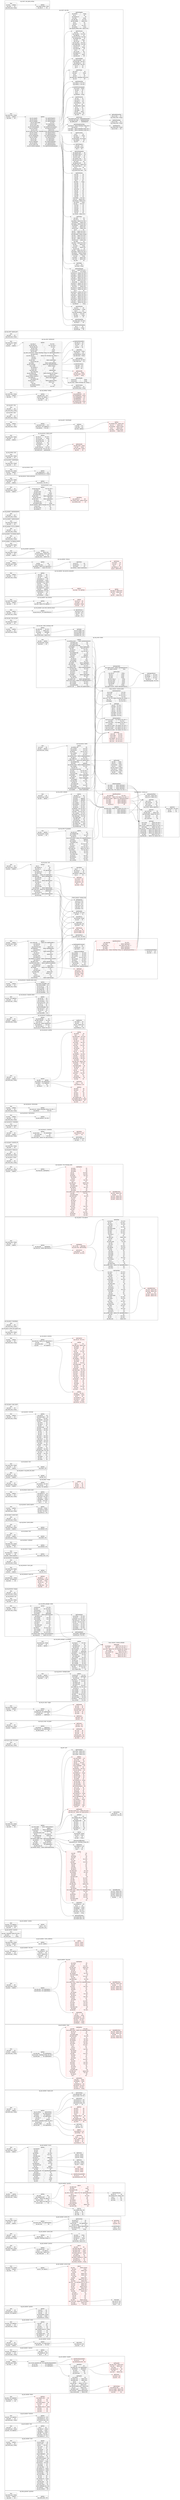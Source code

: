 digraph{rankdir=LR;subgraph cluster_0{label="api_dmm_payment / paycheck";node[style="filled",color=white,style="solid",color=gray20];api_dmm_payment__paycheck__ApiData[label="<ApiData> ApiData  | { api_check_value | <api_check_value> i64 }",shape=record];api_dmm_payment__paycheck__Root[label="<Root> Root  | { api_result_msg | <api_result_msg> String } | { api_data | <api_data> ApiData } | { api_result | <api_result> i64 }",shape=record];api_dmm_payment__paycheck__Root:api_data:e->api_dmm_payment__paycheck__ApiData:ApiData:w;}subgraph cluster_1{label="api_get_member / basic";node[style="filled",color=white,style="solid",color=gray20];api_get_member__basic__Root[label="<Root> Root  | { api_data | <api_data> ApiData } | { api_result | <api_result> i64 } | { api_result_msg | <api_result_msg> String }",shape=record];api_get_member__basic__ApiData;api_get_member__basic__Root:api_data:e->api_get_member__basic__ApiData:ApiData:w;api_get_member__basic__ApiData[label="<ApiData> ApiData  | { api_max_chara | <api_max_chara> i64 } | { api_ms_count | <api_ms_count> i64 } | { api_pvp | <api_pvp> Vec\<i64\> } | { api_st_lose | <api_st_lose> i64 } | { api_level | <api_level> i64 } | { api_playtime | <api_playtime> i64 } | { api_medals | <api_medals> i64 } | { api_pt_lose | <api_pt_lose> i64 } | { api_pt_challenged | <api_pt_challenged> i64 } | { api_st_win | <api_st_win> i64 } | { api_experience | <api_experience> i64 } | { api_tutorial_progress | <api_tutorial_progress> i64 } | { api_ms_success | <api_ms_success> i64 } | { api_comment | <api_comment> String } | { api_furniture | <api_furniture> Vec\<i64\> } | { api_tutorial | <api_tutorial> i64 } | { api_firstflag | <api_firstflag> i64 } | { api_count_deck | <api_count_deck> i64 } | { api_member_id | <api_member_id> String } | { api_nickname_id | <api_nickname_id> String } | { api_fleetname | <api_fleetname> Value } | { api_max_kagu | <api_max_kagu> i64 } | { api_count_kdock | <api_count_kdock> i64 } | { api_fcoin | <api_fcoin> i64 } | { api_rank | <api_rank> i64 } | { api_comment_id | <api_comment_id> String } | { api_pt_win | <api_pt_win> i64 } | { api_active_flag | <api_active_flag> i64 } | { api_starttime | <api_starttime> i64 } | { api_count_ndock | <api_count_ndock> i64 } | { api_pt_challenged_win | <api_pt_challenged_win> i64 } | { api_nickname | <api_nickname> String } | { api_max_slotitem | <api_max_slotitem> i64 }",shape=record];}subgraph cluster_2{label="api_get_member / deck";node[style="filled",color=white,style="solid",color=gray20];api_get_member__deck__Root[label="<Root> Root  | { api_result | <api_result> i64 } | { api_result_msg | <api_result_msg> String } | { api_data | <api_data> Vec\<ApiData\> }",shape=record];api_get_member__deck__ApiData;api_get_member__deck__Root:api_data:e->api_get_member__deck__ApiData:ApiData:w;api_get_member__deck__ApiData[label="<ApiData> ApiData  | { api_id | <api_id> i64 } | { api_name_id | <api_name_id> String } | { api_name | <api_name> String } | { api_flagship | <api_flagship> String } | { api_ship | <api_ship> Vec\<i64\> } | { api_mission | <api_mission> Vec\<i64\> } | { api_member_id | <api_member_id> i64 }",shape=record];}subgraph cluster_3{label="api_get_member / furniture";node[style="filled",color=white,style="solid",color=gray20];api_get_member__furniture__Root[label="<Root> Root  | { api_data | <api_data> Vec\<ApiData\> } | { api_result | <api_result> i64 } | { api_result_msg | <api_result_msg> String }",shape=record];api_get_member__furniture__ApiData;api_get_member__furniture__Root:api_data:e->api_get_member__furniture__ApiData:ApiData:w;api_get_member__furniture__ApiData[label="<ApiData> ApiData  | { api_furniture_no | <api_furniture_no> i64 } | { api_furniture_id | <api_furniture_id> i64 } | { api_furniture_type | <api_furniture_type> i64 } | { api_id | <api_id> i64 }",shape=record];}subgraph cluster_4{label="api_get_member / kdock";node[style="filled",color=white,style="solid",color=gray20];api_get_member__kdock__ApiDaum[label="<ApiDaum> ApiDaum  | { api_complete_time | <api_complete_time> i64 } | { api_state | <api_state> i64 } | { api_item1 | <api_item1> i64 } | { api_created_ship_id | <api_created_ship_id> i64 } | { api_item4 | <api_item4> i64 } | { api_id | <api_id> i64 } | { api_complete_time_str | <api_complete_time_str> String } | { api_item2 | <api_item2> i64 } | { api_item3 | <api_item3> i64 } | { api_item5 | <api_item5> i64 }",shape=record,color=red];api_get_member__kdock__Root[label="<Root> Root  | { api_data | <api_data> Vec\<ApiDaum\> } | { api_result_msg | <api_result_msg> String } | { api_result | <api_result> i64 }",shape=record];api_get_member__kdock__Root:api_data:e->api_get_member__kdock__ApiDaum:ApiDaum:w;}subgraph cluster_5{label="api_get_member / mapinfo";node[style="filled",color=white,style="solid",color=gray20];api_get_member__mapinfo__ApiPlaneInfo[label="<ApiPlaneInfo> ApiPlaneInfo  | { api_max_count | <api_max_count> Option\<i64\> } | { api_cond | <api_cond> Option\<i64\> } | { api_slotid | <api_slotid> i64 } | { api_squadron_id | <api_squadron_id> i64 } | { api_state | <api_state> i64 } | { api_count | <api_count> Option\<i64\> }",shape=record,color=red];api_get_member__mapinfo__ApiEventmap[label="<ApiEventmap> ApiEventmap  | { api_selected_rank | <api_selected_rank> i64 } | { api_now_maphp | <api_now_maphp> Option\<i64\> } | { api_max_maphp | <api_max_maphp> Option\<i64\> } | { api_state | <api_state> i64 }",shape=record,color=red];api_get_member__mapinfo__Root[label="<Root> Root  | { api_data | <api_data> ApiData } | { api_result_msg | <api_result_msg> String } | { api_result | <api_result> i64 }",shape=record];api_get_member__mapinfo__ApiData;api_get_member__mapinfo__Root:api_data:e->api_get_member__mapinfo__ApiData:ApiData:w;api_get_member__mapinfo__ApiData[label="<ApiData> ApiData  | { api_air_base_expanded_info | <api_air_base_expanded_info> Vec\<ApiAirBaseExpandedInfo\> } | { api_air_base | <api_air_base> Vec\<ApiAirBase\> } | { api_map_info | <api_map_info> Vec\<ApiMapInfo\> }",shape=record];api_get_member__mapinfo__ApiAirBaseExpandedInfo;api_get_member__mapinfo__ApiData:api_air_base_expanded_info:e->api_get_member__mapinfo__ApiAirBaseExpandedInfo:ApiAirBaseExpandedInfo:w;api_get_member__mapinfo__ApiAirBase;api_get_member__mapinfo__ApiData:api_air_base:e->api_get_member__mapinfo__ApiAirBase:ApiAirBase:w;api_get_member__mapinfo__ApiMapInfo;api_get_member__mapinfo__ApiData:api_map_info:e->api_get_member__mapinfo__ApiMapInfo:ApiMapInfo:w;api_get_member__mapinfo__ApiMapInfo[label="<ApiMapInfo> ApiMapInfo  | { api_cleared | <api_cleared> i64 } | { api_gauge_type | <api_gauge_type> Option\<i64\> } | { api_gauge_num | <api_gauge_num> Option\<i64\> } | { api_id | <api_id> i64 } | { api_sally_flag | <api_sally_flag> Option\<Vec\<i64\>\> } | { api_s_no | <api_s_no> Option\<i64\> } | { api_required_defeat_count | <api_required_defeat_count> Option\<i64\> } | { api_m10 | <api_m10> Option\<i64\> } | { api_defeat_count | <api_defeat_count> Option\<i64\> } | { api_eventmap | <api_eventmap> Option\<ApiEventmap\> } | { api_air_base_decks | <api_air_base_decks> Option\<i64\> }",shape=record];api_get_member__mapinfo__ApiMapInfo:api_eventmap:e->api_get_member__mapinfo__ApiEventmap:ApiEventmap:w;api_get_member__mapinfo__ApiAirBaseExpandedInfo[label="<ApiAirBaseExpandedInfo> ApiAirBaseExpandedInfo  | { api_area_id | <api_area_id> i64 } | { api_maintenance_level | <api_maintenance_level> i64 }",shape=record,color=red];api_get_member__mapinfo__ApiAirBase[label="<ApiAirBase> ApiAirBase  | { api_rid | <api_rid> i64 } | { api_plane_info | <api_plane_info> Vec\<ApiPlaneInfo\> } | { api_distance | <api_distance> ApiDistance } | { api_name | <api_name> String } | { api_area_id | <api_area_id> i64 } | { api_action_kind | <api_action_kind> i64 }",shape=record];api_get_member__mapinfo__ApiAirBase:api_plane_info:e->api_get_member__mapinfo__ApiPlaneInfo:ApiPlaneInfo:w;api_get_member__mapinfo__ApiDistance;api_get_member__mapinfo__ApiAirBase:api_distance:e->api_get_member__mapinfo__ApiDistance:ApiDistance:w;api_get_member__mapinfo__ApiDistance[label="<ApiDistance> ApiDistance  | { api_bonus | <api_bonus> i64 } | { api_base | <api_base> i64 }",shape=record,color=red];}subgraph cluster_6{label="api_get_member / material";node[style="filled",color=white,style="solid",color=gray20];api_get_member__material__Root[label="<Root> Root  | { api_data | <api_data> Vec\<ApiData\> } | { api_result | <api_result> i64 } | { api_result_msg | <api_result_msg> String }",shape=record];api_get_member__material__ApiData;api_get_member__material__Root:api_data:e->api_get_member__material__ApiData:ApiData:w;api_get_member__material__ApiData[label="<ApiData> ApiData  | { api_value | <api_value> i64 } | { api_member_id | <api_member_id> i64 } | { api_id | <api_id> i64 }",shape=record];}subgraph cluster_7{label="api_get_member / mission";node[style="filled",color=white,style="solid",color=gray20];api_get_member__mission__Root[label="<Root> Root  | { api_result | <api_result> i64 } | { api_result_msg | <api_result_msg> String } | { api_data | <api_data> ApiData }",shape=record];api_get_member__mission__ApiData;api_get_member__mission__Root:api_data:e->api_get_member__mission__ApiData:ApiData:w;api_get_member__mission__ApiData[label="<ApiData> ApiData  | { api_list_items | <api_list_items> Vec\<ApiListItem\> } | { api_limit_time | <api_limit_time> Vec\<i64\> }",shape=record];api_get_member__mission__ApiListItem;api_get_member__mission__ApiData:api_list_items:e->api_get_member__mission__ApiListItem:ApiListItem:w;api_get_member__mission__ApiListItem[label="<ApiListItem> ApiListItem  | { api_mission_id | <api_mission_id> i64 } | { api_state | <api_state> i64 }",shape=record];}subgraph cluster_8{label="api_get_member / ndock";node[style="filled",color=white,style="solid",color=gray20];api_get_member__ndock__Root[label="<Root> Root  | { api_data | <api_data> Vec\<ApiData\> } | { api_result | <api_result> i64 } | { api_result_msg | <api_result_msg> String }",shape=record];api_get_member__ndock__ApiData;api_get_member__ndock__Root:api_data:e->api_get_member__ndock__ApiData:ApiData:w;api_get_member__ndock__ApiData[label="<ApiData> ApiData  | { api_state | <api_state> i64 } | { api_id | <api_id> i64 } | { api_item1 | <api_item1> i64 } | { api_ship_id | <api_ship_id> i64 } | { api_complete_time_str | <api_complete_time_str> String } | { api_item3 | <api_item3> i64 } | { api_item4 | <api_item4> i64 } | { api_complete_time | <api_complete_time> i64 } | { api_member_id | <api_member_id> i64 } | { api_item2 | <api_item2> i64 }",shape=record];}subgraph cluster_9{label="api_get_member / payitem";node[style="filled",color=white,style="solid",color=gray20];api_get_member__payitem__ApiData[label="<ApiData> ApiData  | { api_price | <api_price> i64 } | { api_count | <api_count> i64 } | { api_type | <api_type> i64 } | { api_description | <api_description> String } | { api_name | <api_name> String } | { api_payitem_id | <api_payitem_id> String }",shape=record];api_get_member__payitem__Root[label="<Root> Root  | { api_result | <api_result> i64 } | { api_result_msg | <api_result_msg> String } | { api_data | <api_data> Vec\<ApiData\> }",shape=record];api_get_member__payitem__Root:api_data:e->api_get_member__payitem__ApiData:ApiData:w;}subgraph cluster_10{label="api_get_member / picture_book";node[style="filled",color=white,style="solid",color=gray20];api_get_member__picture_book__ApiList[label="<ApiList> ApiList  | { api_yomi | <api_yomi> Option\<String\> } | { api_name | <api_name> String } | { api_cnum | <api_cnum> Option\<i64\> } | { api_tyku | <api_tyku> i64 } | { api_baku | <api_baku> Option\<i64\> } | { api_ctype | <api_ctype> Option\<i64\> } | { api_souk | <api_souk> i64 } | { api_kaih | <api_kaih> Option\<i64\> } | { api_flag | <api_flag> Option\<Vec\<i64\>\> } | { api_houm | <api_houm> Option\<i64\> } | { api_state | <api_state> Vec\<DuoType\<i64, Vec\<i64\>\>\> } | { api_houk | <api_houk> Option\<i64\> } | { api_soku | <api_soku> Option\<i64\> } | { api_info | <api_info> Option\<String\> } | { api_taik | <api_taik> Option\<i64\> } | { api_type | <api_type> Option\<Vec\<i64\>\> } | { api_saku | <api_saku> Option\<i64\> } | { api_houg | <api_houg> i64 } | { api_index_no | <api_index_no> i64 } | { api_raig | <api_raig> i64 } | { api_tais | <api_tais> i64 } | { api_leng | <api_leng> i64 } | { api_sinfo | <api_sinfo> Option\<String\> } | { api_q_voice_info | <api_q_voice_info> Option\<Vec\<QVoiceInfo\>\> } | { api_stype | <api_stype> Option\<i64\> } | { api_table_id | <api_table_id> Vec\<i64\> }",shape=record,color=red];api_get_member__picture_book__QVoiceInfo;api_get_member__picture_book__ApiList:api_q_voice_info:e->api_get_member__picture_book__QVoiceInfo:QVoiceInfo:w;api_get_member__picture_book__QVoiceInfo[label="<QVoiceInfo> QVoiceInfo  | { api_voice_id | <api_voice_id> i64 } | { api_icon_id | <api_icon_id> i64 } | { api_no | <api_no> i64 }",shape=record];api_get_member__picture_book__Root[label="<Root> Root  | { api_result_msg | <api_result_msg> String } | { api_data | <api_data> ApiData } | { api_result | <api_result> i64 }",shape=record];api_get_member__picture_book__ApiData;api_get_member__picture_book__Root:api_data:e->api_get_member__picture_book__ApiData:ApiData:w;api_get_member__picture_book__ApiData[label="<ApiData> ApiData  | { api_list | <api_list> Vec\<ApiList\> }",shape=record];api_get_member__picture_book__ApiData:api_list:e->api_get_member__picture_book__ApiList:ApiList:w;}subgraph cluster_11{label="api_get_member / practice";node[style="filled",color=white,style="solid",color=gray20];api_get_member__practice__Root[label="<Root> Root  | { api_result | <api_result> i64 } | { api_result_msg | <api_result_msg> String } | { api_data | <api_data> ApiData }",shape=record];api_get_member__practice__ApiData;api_get_member__practice__Root:api_data:e->api_get_member__practice__ApiData:ApiData:w;api_get_member__practice__ApiData[label="<ApiData> ApiData  | { api_selected_kind | <api_selected_kind> i64 } | { api_list | <api_list> Vec\<ApiList\> } | { api_entry_limit | <api_entry_limit> Option\<i64\> } | { api_create_kind | <api_create_kind> i64 }",shape=record];api_get_member__practice__ApiList;api_get_member__practice__ApiData:api_list:e->api_get_member__practice__ApiList:ApiList:w;api_get_member__practice__ApiList[label="<ApiList> ApiList  | { api_state | <api_state> i64 } | { api_enemy_flag_ship | <api_enemy_flag_ship> i64 } | { api_enemy_name | <api_enemy_name> String } | { api_enemy_rank | <api_enemy_rank> String } | { api_enemy_name_id | <api_enemy_name_id> String } | { api_medals | <api_medals> i64 } | { api_enemy_flag | <api_enemy_flag> i64 } | { api_enemy_comment_id | <api_enemy_comment_id> String } | { api_enemy_id | <api_enemy_id> i64 } | { api_enemy_level | <api_enemy_level> i64 } | { api_enemy_comment | <api_enemy_comment> String }",shape=record,color=red];}subgraph cluster_12{label="api_get_member / preset_deck";node[style="filled",color=white,style="solid",color=gray20];api_get_member__preset_deck__Root[label="<Root> Root  | { api_result | <api_result> i64 } | { api_data | <api_data> ApiData } | { api_result_msg | <api_result_msg> String }",shape=record];api_get_member__preset_deck__ApiData;api_get_member__preset_deck__Root:api_data:e->api_get_member__preset_deck__ApiData:ApiData:w;api_get_member__preset_deck__N[label="<N> N  | { api_name | <api_name> String } | { api_preset_no | <api_preset_no> i64 } | { api_name_id | <api_name_id> String } | { api_ship | <api_ship> Vec\<i64\> } | { api_lock_flag | <api_lock_flag> Option\<i64\> }",shape=record];api_get_member__preset_deck__ApiData[label="<ApiData> ApiData  | { api_max_num | <api_max_num> i64 } | { api_deck | <api_deck> HashMap\<String, N\> }",shape=record];api_get_member__preset_deck__ApiData:api_deck:e->api_get_member__preset_deck__N:N:w;}subgraph cluster_13{label="api_get_member / preset_slot";node[style="filled",color=white,style="solid",color=gray20];api_get_member__preset_slot__ApiSlotItem[label="<ApiSlotItem> ApiSlotItem  | { api_id | <api_id> i64 } | { api_level | <api_level> i64 }",shape=record,color=red];api_get_member__preset_slot__Root[label="<Root> Root  | { api_result_msg | <api_result_msg> String } | { api_result | <api_result> i64 } | { api_data | <api_data> ApiData }",shape=record];api_get_member__preset_slot__ApiData;api_get_member__preset_slot__Root:api_data:e->api_get_member__preset_slot__ApiData:ApiData:w;api_get_member__preset_slot__ApiSlotItemEx[label="<ApiSlotItemEx> ApiSlotItemEx  | { api_id | <api_id> i64 } | { api_level | <api_level> i64 }",shape=record];api_get_member__preset_slot__ApiData[label="<ApiData> ApiData  | { api_preset_items | <api_preset_items> Vec\<ApiPresetItem\> } | { api_max_num | <api_max_num> i64 }",shape=record];api_get_member__preset_slot__ApiPresetItem;api_get_member__preset_slot__ApiData:api_preset_items:e->api_get_member__preset_slot__ApiPresetItem:ApiPresetItem:w;api_get_member__preset_slot__ApiPresetItem[label="<ApiPresetItem> ApiPresetItem  | { api_preset_no | <api_preset_no> i64 } | { api_lock_flag | <api_lock_flag> i64 } | { api_slot_item | <api_slot_item> Vec\<ApiSlotItem\> } | { api_slot_ex_flag | <api_slot_ex_flag> i64 } | { api_slot_item_ex | <api_slot_item_ex> Option\<ApiSlotItemEx\> } | { api_selected_mode | <api_selected_mode> i64 } | { api_name | <api_name> String }",shape=record];api_get_member__preset_slot__ApiPresetItem:api_slot_item:e->api_get_member__preset_slot__ApiSlotItem:ApiSlotItem:w;api_get_member__preset_slot__ApiPresetItem:api_slot_item_ex:e->api_get_member__preset_slot__ApiSlotItemEx:ApiSlotItemEx:w;}subgraph cluster_14{label="api_get_member / questlist";node[style="filled",color=white,style="solid",color=gray20];api_get_member__questlist__ApiSelectRewards[label="<ApiSelectRewards> ApiSelectRewards  | { api_mst_id | <api_mst_id> i64 } | { api_slotitem_level | <api_slotitem_level> Option\<i64\> } | { api_no | <api_no> i64 } | { api_kind | <api_kind> i64 } | { api_count | <api_count> i64 }",shape=record];api_get_member__questlist__Root[label="<Root> Root  | { api_data | <api_data> ApiData } | { api_result | <api_result> Option\<i64\> } | { api_result_msg | <api_result_msg> String }",shape=record];api_get_member__questlist__ApiData;api_get_member__questlist__Root:api_data:e->api_get_member__questlist__ApiData:ApiData:w;api_get_member__questlist__ApiCList[label="<ApiCList> ApiCList  | { api_progress_flag | <api_progress_flag> i64 } | { api_no | <api_no> i64 } | { api_state | <api_state> i64 } | { api_c_flag | <api_c_flag> i64 }",shape=record];api_get_member__questlist__ApiData[label="<ApiData> ApiData  | { api_count | <api_count> i64 } | { api_completed_kind | <api_completed_kind> i64 } | { api_list | <api_list> Option\<Vec\<ApiList\>\> } | { api_exec_count | <api_exec_count> i64 } | { api_c_list | <api_c_list> Option\<Vec\<ApiCList\>\> } | { api_exec_type | <api_exec_type> i64 }",shape=record];api_get_member__questlist__ApiList;api_get_member__questlist__ApiData:api_list:e->api_get_member__questlist__ApiList:ApiList:w;api_get_member__questlist__ApiData:api_c_list:e->api_get_member__questlist__ApiCList:ApiCList:w;api_get_member__questlist__ApiList[label="<ApiList> ApiList  | { api_label_type | <api_label_type> i64 } | { api_detail | <api_detail> String } | { api_progress_flag | <api_progress_flag> i64 } | { api_title | <api_title> String } | { api_select_rewards | <api_select_rewards> Option\<Vec\<Vec\<ApiSelectRewards\>\>\> } | { api_no | <api_no> i64 } | { api_get_material | <api_get_material> Vec\<i64\> } | { api_state | <api_state> i64 } | { api_type | <api_type> i64 } | { api_category | <api_category> i64 } | { api_voice_id | <api_voice_id> i64 } | { api_invalid_flag | <api_invalid_flag> i64 } | { api_lost_badges | <api_lost_badges> Option\<i64\> } | { api_bonus_flag | <api_bonus_flag> i64 }",shape=record,color=red];api_get_member__questlist__ApiList:api_select_rewards:e->api_get_member__questlist__ApiSelectRewards:ApiSelectRewards:w;}subgraph cluster_15{label="api_get_member / record";node[style="filled",color=white,style="solid",color=gray20];api_get_member__record__ApiWar[label="<ApiWar> ApiWar  | { api_lose | <api_lose> String } | { api_rate | <api_rate> String } | { api_win | <api_win> String }",shape=record,color=red];api_get_member__record__ApiAirBaseExpandedInfo[label="<ApiAirBaseExpandedInfo> ApiAirBaseExpandedInfo  | { api_area_id | <api_area_id> i64 } | { api_maintenance_level | <api_maintenance_level> i64 }",shape=record,color=red];api_get_member__record__ApiMission[label="<ApiMission> ApiMission  | { api_count | <api_count> String } | { api_success | <api_success> String } | { api_rate | <api_rate> String }",shape=record];api_get_member__record__ApiPractice[label="<ApiPractice> ApiPractice  | { api_win | <api_win> String } | { api_lose | <api_lose> String } | { api_rate | <api_rate> String }",shape=record];api_get_member__record__Root[label="<Root> Root  | { api_result | <api_result> i64 } | { api_result_msg | <api_result_msg> String } | { api_data | <api_data> ApiData }",shape=record];api_get_member__record__ApiData;api_get_member__record__Root:api_data:e->api_get_member__record__ApiData:ApiData:w;api_get_member__record__ApiData[label="<ApiData> ApiData  | { api_furniture | <api_furniture> i64 } | { api_level | <api_level> i64 } | { api_kdoc | <api_kdoc> i64 } | { api_slotitem | <api_slotitem> Vec\<i64\> } | { api_ship | <api_ship> Vec\<i64\> } | { api_large_dock | <api_large_dock> i64 } | { api_practice | <api_practice> ApiPractice } | { api_photo_url | <api_photo_url> String } | { api_mission | <api_mission> ApiMission } | { api_cmt | <api_cmt> String } | { api_experience | <api_experience> Vec\<i64\> } | { api_material_max | <api_material_max> i64 } | { api_war | <api_war> ApiWar } | { api_complate | <api_complate> Vec\<String\> } | { api_rank | <api_rank> i64 } | { api_air_base_expanded_info | <api_air_base_expanded_info> Vec\<ApiAirBaseExpandedInfo\> } | { api_friend | <api_friend> i64 } | { api_member_id | <api_member_id> i64 } | { api_nickname_id | <api_nickname_id> String } | { api_deck | <api_deck> i64 } | { api_nickname | <api_nickname> String } | { api_cmt_id | <api_cmt_id> String } | { api_ndoc | <api_ndoc> i64 }",shape=record];api_get_member__record__ApiData:api_practice:e->api_get_member__record__ApiPractice:ApiPractice:w;api_get_member__record__ApiData:api_mission:e->api_get_member__record__ApiMission:ApiMission:w;api_get_member__record__ApiData:api_war:e->api_get_member__record__ApiWar:ApiWar:w;api_get_member__record__ApiData:api_air_base_expanded_info:e->api_get_member__record__ApiAirBaseExpandedInfo:ApiAirBaseExpandedInfo:w;}subgraph cluster_16{label="api_get_member / require_info";node[style="filled",color=white,style="solid",color=gray20];api_get_member__require_info__ApiKdock[label="<ApiKdock> ApiKdock  | { api_item2 | <api_item2> i64 } | { api_item3 | <api_item3> i64 } | { api_item1 | <api_item1> i64 } | { api_item5 | <api_item5> i64 } | { api_id | <api_id> i64 } | { api_created_ship_id | <api_created_ship_id> i64 } | { api_state | <api_state> i64 } | { api_complete_time | <api_complete_time> i64 } | { api_complete_time_str | <api_complete_time_str> String } | { api_item4 | <api_item4> i64 }",shape=record,color=red];api_get_member__require_info__ApiBasic[label="<ApiBasic> ApiBasic  | { api_member_id | <api_member_id> i64 } | { api_firstflag | <api_firstflag> i64 }",shape=record,color=red];api_get_member__require_info__ApiUseitem[label="<ApiUseitem> ApiUseitem  | { api_id | <api_id> i64 } | { api_count | <api_count> i64 }",shape=record];api_get_member__require_info__ApiFurniture[label="<ApiFurniture> ApiFurniture  | { api_furniture_id | <api_furniture_id> i64 } | { api_furniture_no | <api_furniture_no> i64 } | { api_furniture_type | <api_furniture_type> i64 } | { api_id | <api_id> i64 }",shape=record];api_get_member__require_info__Root[label="<Root> Root  | { api_result | <api_result> i64 } | { api_data | <api_data> ApiData } | { api_result_msg | <api_result_msg> String }",shape=record];api_get_member__require_info__ApiData;api_get_member__require_info__Root:api_data:e->api_get_member__require_info__ApiData:ApiData:w;api_get_member__require_info__ApiData[label="<ApiData> ApiData  | { api_oss_setting | <api_oss_setting> ApiOssSetting } | { api_furniture | <api_furniture> Vec\<ApiFurniture\> } | { api_kdock | <api_kdock> Vec\<ApiKdock\> } | { api_useitem | <api_useitem> Vec\<ApiUseitem\> } | { api_skin_id | <api_skin_id> i64 } | { api_basic | <api_basic> ApiBasic } | { api_unsetslot | <api_unsetslot> HashMap\<String, Vec\<i64\>\> } | { api_position_id | <api_position_id> i64 } | { api_extra_supply | <api_extra_supply> Vec\<i64\> } | { api_slot_item | <api_slot_item> Vec\<ApiSlotItem\> }",shape=record];api_get_member__require_info__ApiOssSetting;api_get_member__require_info__ApiData:api_oss_setting:e->api_get_member__require_info__ApiOssSetting:ApiOssSetting:w;api_get_member__require_info__ApiData:api_furniture:e->api_get_member__require_info__ApiFurniture:ApiFurniture:w;api_get_member__require_info__ApiData:api_kdock:e->api_get_member__require_info__ApiKdock:ApiKdock:w;api_get_member__require_info__ApiData:api_useitem:e->api_get_member__require_info__ApiUseitem:ApiUseitem:w;api_get_member__require_info__ApiData:api_basic:e->api_get_member__require_info__ApiBasic:ApiBasic:w;api_get_member__require_info__ApiSlotItem;api_get_member__require_info__ApiData:api_slot_item:e->api_get_member__require_info__ApiSlotItem:ApiSlotItem:w;api_get_member__require_info__ApiSlotItem[label="<ApiSlotItem> ApiSlotItem  | { api_id | <api_id> i64 } | { api_alv | <api_alv> Option\<i64\> } | { api_locked | <api_locked> i64 } | { api_level | <api_level> i64 } | { api_slotitem_id | <api_slotitem_id> i64 }",shape=record,color=red];api_get_member__require_info__ApiOssSetting[label="<ApiOssSetting> ApiOssSetting  | { api_language_type | <api_language_type> i64 } | { api_oss_items | <api_oss_items> Vec\<i64\> }",shape=record];}subgraph cluster_17{label="api_get_member / ship3";node[style="filled",color=white,style="solid",color=gray20];api_get_member__ship3__ApiDeckData[label="<ApiDeckData> ApiDeckData  | { api_name | <api_name> String } | { api_flagship | <api_flagship> String } | { api_id | <api_id> i64 } | { api_member_id | <api_member_id> i64 } | { api_mission | <api_mission> Vec\<i64\> } | { api_ship | <api_ship> Vec\<i64\> } | { api_name_id | <api_name_id> String }",shape=record,color=red];api_get_member__ship3__ApiShipData[label="<ApiShipData> ApiShipData  | { api_kaihi | <api_kaihi> Vec\<i64\> } | { api_sp_effect_items | <api_sp_effect_items> Option\<Vec\<ApiSpEffectItems\>\> } | { api_slot_ex | <api_slot_ex> i64 } | { api_cond | <api_cond> i64 } | { api_locked_equip | <api_locked_equip> i64 } | { api_ndock_item | <api_ndock_item> Vec\<i64\> } | { api_sortno | <api_sortno> i64 } | { api_karyoku | <api_karyoku> Vec\<i64\> } | { api_sakuteki | <api_sakuteki> Vec\<i64\> } | { api_lucky | <api_lucky> Vec\<i64\> } | { api_soukou | <api_soukou> Vec\<i64\> } | { api_slot | <api_slot> Vec\<i64\> } | { api_id | <api_id> i64 } | { api_fuel | <api_fuel> i64 } | { api_taisen | <api_taisen> Vec\<i64\> } | { api_slotnum | <api_slotnum> i64 } | { api_maxhp | <api_maxhp> i64 } | { api_taiku | <api_taiku> Vec\<i64\> } | { api_backs | <api_backs> i64 } | { api_bull | <api_bull> i64 } | { api_locked | <api_locked> i64 } | { api_exp | <api_exp> Vec\<i64\> } | { api_srate | <api_srate> i64 } | { api_raisou | <api_raisou> Vec\<i64\> } | { api_onslot | <api_onslot> Vec\<i64\> } | { api_soku | <api_soku> i64 } | { api_nowhp | <api_nowhp> i64 } | { api_leng | <api_leng> i64 } | { api_ndock_time | <api_ndock_time> i64 } | { api_sally_area | <api_sally_area> Option\<i64\> } | { api_kyouka | <api_kyouka> Vec\<i64\> } | { api_ship_id | <api_ship_id> i64 } | { api_lv | <api_lv> i64 }",shape=record,color=red];api_get_member__ship3__ApiSpEffectItems;api_get_member__ship3__ApiShipData:api_sp_effect_items:e->api_get_member__ship3__ApiSpEffectItems:ApiSpEffectItems:w;api_get_member__ship3__Root[label="<Root> Root  | { api_result | <api_result> i64 } | { api_data | <api_data> ApiData } | { api_result_msg | <api_result_msg> String }",shape=record];api_get_member__ship3__ApiData;api_get_member__ship3__Root:api_data:e->api_get_member__ship3__ApiData:ApiData:w;api_get_member__ship3__ApiData[label="<ApiData> ApiData  | { api_ship_data | <api_ship_data> Vec\<ApiShipData\> } | { api_slot_data | <api_slot_data> HashMap\<String, Vec\<i64\>\> } | { api_deck_data | <api_deck_data> Vec\<ApiDeckData\> }",shape=record];api_get_member__ship3__ApiData:api_ship_data:e->api_get_member__ship3__ApiShipData:ApiShipData:w;api_get_member__ship3__ApiData:api_deck_data:e->api_get_member__ship3__ApiDeckData:ApiDeckData:w;api_get_member__ship3__ApiSpEffectItems[label="<ApiSpEffectItems> ApiSpEffectItems  | { api_souk | <api_souk> Option\<i64\> } | { api_kaih | <api_kaih> Option\<i64\> } | { api_kind | <api_kind> i64 } | { api_raig | <api_raig> Option\<i64\> } | { api_houg | <api_houg> Option\<i64\> }",shape=record,color=red];}subgraph cluster_18{label="api_get_member / ship_deck";node[style="filled",color=white,style="solid",color=gray20];api_get_member__ship_deck__ApiData[label="<ApiData> ApiData  | { api_ship_data | <api_ship_data> Vec\<ApiShipData\> } | { api_deck_data | <api_deck_data> Vec\<ApiDeckData\> }",shape=record];api_get_member__ship_deck__ApiShipData;api_get_member__ship_deck__ApiData:api_ship_data:e->api_get_member__ship_deck__ApiShipData:ApiShipData:w;api_get_member__ship_deck__ApiDeckData;api_get_member__ship_deck__ApiData:api_deck_data:e->api_get_member__ship_deck__ApiDeckData:ApiDeckData:w;api_get_member__ship_deck__ApiSpEffectItems[label="<ApiSpEffectItems> ApiSpEffectItems  | { api_houg | <api_houg> Option\<i64\> } | { api_kind | <api_kind> i64 } | { api_souk | <api_souk> Option\<i64\> } | { api_kaih | <api_kaih> Option\<i64\> } | { api_raig | <api_raig> Option\<i64\> }",shape=record,color=red];api_get_member__ship_deck__ApiShipData[label="<ApiShipData> ApiShipData  | { api_nowhp | <api_nowhp> i64 } | { api_srate | <api_srate> i64 } | { api_kaihi | <api_kaihi> Vec\<i64\> } | { api_sally_area | <api_sally_area> Option\<i64\> } | { api_kyouka | <api_kyouka> Vec\<i64\> } | { api_soku | <api_soku> i64 } | { api_slot_ex | <api_slot_ex> i64 } | { api_sakuteki | <api_sakuteki> Vec\<i64\> } | { api_locked_equip | <api_locked_equip> i64 } | { api_exp | <api_exp> Vec\<i64\> } | { api_cond | <api_cond> i64 } | { api_ndock_item | <api_ndock_item> Vec\<i64\> } | { api_id | <api_id> i64 } | { api_sp_effect_items | <api_sp_effect_items> Option\<Vec\<ApiSpEffectItems\>\> } | { api_sortno | <api_sortno> i64 } | { api_bull | <api_bull> i64 } | { api_raisou | <api_raisou> Vec\<i64\> } | { api_leng | <api_leng> i64 } | { api_backs | <api_backs> i64 } | { api_lv | <api_lv> i64 } | { api_slotnum | <api_slotnum> i64 } | { api_soukou | <api_soukou> Vec\<i64\> } | { api_ship_id | <api_ship_id> i64 } | { api_taisen | <api_taisen> Vec\<i64\> } | { api_fuel | <api_fuel> i64 } | { api_locked | <api_locked> i64 } | { api_slot | <api_slot> Vec\<i64\> } | { api_onslot | <api_onslot> Vec\<i64\> } | { api_taiku | <api_taiku> Vec\<i64\> } | { api_lucky | <api_lucky> Vec\<i64\> } | { api_ndock_time | <api_ndock_time> i64 } | { api_maxhp | <api_maxhp> i64 } | { api_karyoku | <api_karyoku> Vec\<i64\> }",shape=record,color=red];api_get_member__ship_deck__ApiShipData:api_sp_effect_items:e->api_get_member__ship_deck__ApiSpEffectItems:ApiSpEffectItems:w;api_get_member__ship_deck__ApiDeckData[label="<ApiDeckData> ApiDeckData  | { api_id | <api_id> i64 } | { api_name | <api_name> String } | { api_member_id | <api_member_id> i64 } | { api_mission | <api_mission> Vec\<i64\> } | { api_ship | <api_ship> Vec\<i64\> } | { api_name_id | <api_name_id> String } | { api_flagship | <api_flagship> String }",shape=record,color=red];api_get_member__ship_deck__Root[label="<Root> Root  | { api_result | <api_result> i64 } | { api_result_msg | <api_result_msg> String } | { api_data | <api_data> ApiData }",shape=record];api_get_member__ship_deck__Root:api_data:e->api_get_member__ship_deck__ApiData:ApiData:w;}subgraph cluster_19{label="api_get_member / slot_item";node[style="filled",color=white,style="solid",color=gray20];api_get_member__slot_item__Root[label="<Root> Root  | { api_data | <api_data> Vec\<ApiData\> } | { api_result | <api_result> i64 } | { api_result_msg | <api_result_msg> String }",shape=record];api_get_member__slot_item__ApiData;api_get_member__slot_item__Root:api_data:e->api_get_member__slot_item__ApiData:ApiData:w;api_get_member__slot_item__ApiData[label="<ApiData> ApiData  | { api_slotitem_id | <api_slotitem_id> i64 } | { api_level | <api_level> i64 } | { api_alv | <api_alv> Option\<i64\> } | { api_locked | <api_locked> i64 } | { api_id | <api_id> i64 }",shape=record];}subgraph cluster_20{label="api_get_member / sortie_conditions";node[style="filled",color=white,style="solid",color=gray20];api_get_member__sortie_conditions__Root[label="<Root> Root  | { api_result_msg | <api_result_msg> String } | { api_data | <api_data> ApiData } | { api_result | <api_result> i64 }",shape=record];api_get_member__sortie_conditions__ApiData;api_get_member__sortie_conditions__Root:api_data:e->api_get_member__sortie_conditions__ApiData:ApiData:w;api_get_member__sortie_conditions__ApiWar[label="<ApiWar> ApiWar  | { api_lose | <api_lose> String } | { api_win | <api_win> String } | { api_rate | <api_rate> String }",shape=record,color=red];api_get_member__sortie_conditions__ApiData[label="<ApiData> ApiData  | { api_war | <api_war> ApiWar }",shape=record];api_get_member__sortie_conditions__ApiData:api_war:e->api_get_member__sortie_conditions__ApiWar:ApiWar:w;}subgraph cluster_21{label="api_get_member / unsetslot";node[style="filled",color=white,style="solid",color=gray20];api_get_member__unsetslot__Root[label="<Root> Root  | { api_data | <api_data> HashMap\<String, Vec\<i64\>\> } | { api_result | <api_result> i64 } | { api_result_msg | <api_result_msg> String }",shape=record];}subgraph cluster_22{label="api_get_member / useitem";node[style="filled",color=white,style="solid",color=gray20];api_get_member__useitem__ApiData[label="<ApiData> ApiData  | { api_id | <api_id> i64 } | { api_count | <api_count> i64 }",shape=record];api_get_member__useitem__Root[label="<Root> Root  | { api_data | <api_data> Vec\<ApiData\> } | { api_result_msg | <api_result_msg> String } | { api_result | <api_result> i64 }",shape=record];api_get_member__useitem__Root:api_data:e->api_get_member__useitem__ApiData:ApiData:w;}subgraph cluster_23{label="api_port / port";node[style="filled",color=white,style="solid",color=gray20];api_port__port__ApiFriendlySetting[label="<ApiFriendlySetting> ApiFriendlySetting  | { api_request_flag | <api_request_flag> i64 } | { api_request_type | <api_request_type> i64 }",shape=record];api_port__port__ApiDeckPort[label="<ApiDeckPort> ApiDeckPort  | { api_member_id | <api_member_id> i64 } | { api_id | <api_id> i64 } | { api_name_id | <api_name_id> String } | { api_flagship | <api_flagship> String } | { api_ship | <api_ship> Vec\<i64\> } | { api_mission | <api_mission> Vec\<i64\> } | { api_name | <api_name> String }",shape=record];api_port__port__ApiNdock[label="<ApiNdock> ApiNdock  | { api_id | <api_id> i64 } | { api_complete_time_str | <api_complete_time_str> String } | { api_state | <api_state> i64 } | { api_complete_time | <api_complete_time> i64 } | { api_item3 | <api_item3> i64 } | { api_item4 | <api_item4> i64 } | { api_item2 | <api_item2> i64 } | { api_ship_id | <api_ship_id> i64 } | { api_member_id | <api_member_id> i64 } | { api_item1 | <api_item1> i64 }",shape=record];api_port__port__ApiSpEffectItem[label="<ApiSpEffectItem> ApiSpEffectItem  | { api_raig | <api_raig> Option\<i64\> } | { api_houg | <api_houg> Option\<i64\> } | { api_kaih | <api_kaih> Option\<i64\> } | { api_souk | <api_souk> Option\<i64\> } | { api_kind | <api_kind> i64 }",shape=record];api_port__port__ApiBasic[label="<ApiBasic> ApiBasic  | { api_count_ndock | <api_count_ndock> i64 } | { api_st_lose | <api_st_lose> i64 } | { api_max_chara | <api_max_chara> i64 } | { api_pvp | <api_pvp> Vec\<i64\> } | { api_comment | <api_comment> String } | { api_pt_challenged | <api_pt_challenged> i64 } | { api_fcoin | <api_fcoin> i64 } | { api_furniture | <api_furniture> Vec\<i64\> } | { api_max_slotitem | <api_max_slotitem> i64 } | { api_pt_win | <api_pt_win> i64 } | { api_member_id | <api_member_id> String } | { api_playtime | <api_playtime> i64 } | { api_active_flag | <api_active_flag> i64 } | { api_ms_count | <api_ms_count> i64 } | { api_medals | <api_medals> i64 } | { api_nickname_id | <api_nickname_id> String } | { api_max_kagu | <api_max_kagu> i64 } | { api_count_deck | <api_count_deck> i64 } | { api_count_kdock | <api_count_kdock> i64 } | { api_tutorial_progress | <api_tutorial_progress> i64 } | { api_st_win | <api_st_win> i64 } | { api_starttime | <api_starttime> i64 } | { api_pt_lose | <api_pt_lose> i64 } | { api_firstflag | <api_firstflag> i64 } | { api_comment_id | <api_comment_id> String } | { api_tutorial | <api_tutorial> i64 } | { api_pt_challenged_win | <api_pt_challenged_win> i64 } | { api_rank | <api_rank> i64 } | { api_nickname | <api_nickname> String } | { api_ms_success | <api_ms_success> i64 } | { api_large_dock | <api_large_dock> i64 } | { api_experience | <api_experience> i64 } | { api_fleetname | <api_fleetname> Value } | { api_level | <api_level> i64 }",shape=record,color=red];api_port__port__ApiFurnitureAffectItems[label="<ApiFurnitureAffectItems> ApiFurnitureAffectItems  | { api_payitem_dict | <api_payitem_dict> HashMap\<String, i64\> }",shape=record];api_port__port__ApiShip[label="<ApiShip> ApiShip  | { api_soku | <api_soku> i64 } | { api_id | <api_id> i64 } | { api_nowhp | <api_nowhp> i64 } | { api_srate | <api_srate> i64 } | { api_slot | <api_slot> Vec\<i64\> } | { api_cond | <api_cond> i64 } | { api_kaihi | <api_kaihi> Vec\<i64\> } | { api_locked | <api_locked> i64 } | { api_bull | <api_bull> i64 } | { api_leng | <api_leng> i64 } | { api_sortno | <api_sortno> i64 } | { api_ship_id | <api_ship_id> i64 } | { api_ndock_item | <api_ndock_item> Vec\<i64\> } | { api_sakuteki | <api_sakuteki> Vec\<i64\> } | { api_maxhp | <api_maxhp> i64 } | { api_backs | <api_backs> i64 } | { api_ndock_time | <api_ndock_time> i64 } | { api_exp | <api_exp> Vec\<i64\> } | { api_taiku | <api_taiku> Vec\<i64\> } | { api_lucky | <api_lucky> Vec\<i64\> } | { api_kyouka | <api_kyouka> Vec\<i64\> } | { api_sally_area | <api_sally_area> Option\<i64\> } | { api_fuel | <api_fuel> i64 } | { api_taisen | <api_taisen> Vec\<i64\> } | { api_slotnum | <api_slotnum> i64 } | { api_sp_effect_items | <api_sp_effect_items> Option\<Vec\<ApiSpEffectItem\>\> } | { api_soukou | <api_soukou> Vec\<i64\> } | { api_lv | <api_lv> i64 } | { api_karyoku | <api_karyoku> Vec\<i64\> } | { api_raisou | <api_raisou> Vec\<i64\> } | { api_onslot | <api_onslot> Vec\<i64\> } | { api_locked_equip | <api_locked_equip> i64 } | { api_slot_ex | <api_slot_ex> i64 }",shape=record,color=red];api_port__port__ApiShip:api_sp_effect_items:e->api_port__port__ApiSpEffectItem:ApiSpEffectItem:w;api_port__port__ApiUnsetSlot[label="<ApiUnsetSlot> ApiUnsetSlot  | { api_type3No | <api_type3No> i64 } | { api_slot_list | <api_slot_list> Vec\<i64\> }",shape=record];api_port__port__ApiEventObject[label="<ApiEventObject> ApiEventObject  | { api_m_flag | <api_m_flag> Option\<i64\> } | { api_c_num | <api_c_num> Option\<i64\> } | { api_m_flag2 | <api_m_flag2> Option\<i64\> }",shape=record];api_port__port__Root[label="<Root> Root  | { api_result_msg | <api_result_msg> String } | { api_data | <api_data> ApiData } | { api_result | <api_result> i64 }",shape=record];api_port__port__ApiData;api_port__port__Root:api_data:e->api_port__port__ApiData:ApiData:w;api_port__port__ApiLog[label="<ApiLog> ApiLog  | { api_message | <api_message> String } | { api_state | <api_state> String } | { api_no | <api_no> i64 } | { api_type | <api_type> String }",shape=record];api_port__port__ApiData[label="<ApiData> ApiData  | { api_event_object | <api_event_object> Option\<ApiEventObject\> } | { api_basic | <api_basic> ApiBasic } | { api_plane_info | <api_plane_info> Option\<ApiPlaneInfo\> } | { api_ndock | <api_ndock> Vec\<ApiNdock\> } | { api_parallel_quest_count | <api_parallel_quest_count> i64 } | { api_log | <api_log> Vec\<ApiLog\> } | { api_combined_flag | <api_combined_flag> Option\<i64\> } | { api_p_bgm_id | <api_p_bgm_id> i64 } | { api_furniture_affect_items | <api_furniture_affect_items> ApiFurnitureAffectItems } | { api_material | <api_material> Vec\<ApiMaterial\> } | { api_ship | <api_ship> Vec\<ApiShip\> } | { api_c_flags | <api_c_flags> Option\<Vec\<i64\>\> } | { api_deck_port | <api_deck_port> Vec\<ApiDeckPort\> } | { api_dest_ship_slot | <api_dest_ship_slot> i64 } | { api_friendly_setting | <api_friendly_setting> Option\<ApiFriendlySetting\> }",shape=record];api_port__port__ApiData:api_event_object:e->api_port__port__ApiEventObject:ApiEventObject:w;api_port__port__ApiData:api_basic:e->api_port__port__ApiBasic:ApiBasic:w;api_port__port__ApiPlaneInfo;api_port__port__ApiData:api_plane_info:e->api_port__port__ApiPlaneInfo:ApiPlaneInfo:w;api_port__port__ApiData:api_ndock:e->api_port__port__ApiNdock:ApiNdock:w;api_port__port__ApiData:api_log:e->api_port__port__ApiLog:ApiLog:w;api_port__port__ApiData:api_furniture_affect_items:e->api_port__port__ApiFurnitureAffectItems:ApiFurnitureAffectItems:w;api_port__port__ApiMaterial;api_port__port__ApiData:api_material:e->api_port__port__ApiMaterial:ApiMaterial:w;api_port__port__ApiData:api_ship:e->api_port__port__ApiShip:ApiShip:w;api_port__port__ApiData:api_deck_port:e->api_port__port__ApiDeckPort:ApiDeckPort:w;api_port__port__ApiData:api_friendly_setting:e->api_port__port__ApiFriendlySetting:ApiFriendlySetting:w;api_port__port__ApiMaterial[label="<ApiMaterial> ApiMaterial  | { api_member_id | <api_member_id> i64 } | { api_value | <api_value> i64 } | { api_id | <api_id> i64 }",shape=record];api_port__port__ApiPlaneInfo[label="<ApiPlaneInfo> ApiPlaneInfo  | { api_base_convert_slot | <api_base_convert_slot> Option\<Vec\<i64\>\> } | { api_unset_slot | <api_unset_slot> Option\<Vec\<ApiUnsetSlot\>\> }",shape=record,color=red];api_port__port__ApiPlaneInfo:api_unset_slot:e->api_port__port__ApiUnsetSlot:ApiUnsetSlot:w;}subgraph cluster_24{label="api_req_air_corps / set_action";node[style="filled",color=white,style="solid",color=gray20];api_req_air_corps__set_action__Root[label="<Root> Root  | { api_result | <api_result> i64 } | { api_result_msg | <api_result_msg> String }",shape=record];}subgraph cluster_25{label="api_req_air_corps / set_plane";node[style="filled",color=white,style="solid",color=gray20];api_req_air_corps__set_plane__Root[label="<Root> Root  | { api_result | <api_result> i64 } | { api_result_msg | <api_result_msg> String } | { api_data | <api_data> ApiData }",shape=record];api_req_air_corps__set_plane__ApiData;api_req_air_corps__set_plane__Root:api_data:e->api_req_air_corps__set_plane__ApiData:ApiData:w;api_req_air_corps__set_plane__ApiData[label="<ApiData> ApiData  | { api_distance | <api_distance> ApiDistance } | { api_plane_info | <api_plane_info> Vec\<ApiPlaneInfo\> } | { api_after_bauxite | <api_after_bauxite> i64 }",shape=record];api_req_air_corps__set_plane__ApiDistance;api_req_air_corps__set_plane__ApiData:api_distance:e->api_req_air_corps__set_plane__ApiDistance:ApiDistance:w;api_req_air_corps__set_plane__ApiPlaneInfo;api_req_air_corps__set_plane__ApiData:api_plane_info:e->api_req_air_corps__set_plane__ApiPlaneInfo:ApiPlaneInfo:w;api_req_air_corps__set_plane__ApiPlaneInfo[label="<ApiPlaneInfo> ApiPlaneInfo  | { api_count | <api_count> i64 } | { api_state | <api_state> i64 } | { api_cond | <api_cond> i64 } | { api_max_count | <api_max_count> i64 } | { api_squadron_id | <api_squadron_id> i64 } | { api_slotid | <api_slotid> i64 }",shape=record,color=red];api_req_air_corps__set_plane__ApiDistance[label="<ApiDistance> ApiDistance  | { api_base | <api_base> i64 } | { api_bonus | <api_bonus> i64 }",shape=record,color=red];}subgraph cluster_26{label="api_req_air_corps / supply";node[style="filled",color=white,style="solid",color=gray20];api_req_air_corps__supply__ApiDistance[label="<ApiDistance> ApiDistance  | { api_bonus | <api_bonus> i64 } | { api_base | <api_base> i64 }",shape=record,color=red];api_req_air_corps__supply__ApiData[label="<ApiData> ApiData  | { api_after_bauxite | <api_after_bauxite> i64 } | { api_plane_info | <api_plane_info> Vec\<ApiPlaneInfo\> } | { api_after_fuel | <api_after_fuel> i64 } | { api_distance | <api_distance> ApiDistance }",shape=record];api_req_air_corps__supply__ApiPlaneInfo;api_req_air_corps__supply__ApiData:api_plane_info:e->api_req_air_corps__supply__ApiPlaneInfo:ApiPlaneInfo:w;api_req_air_corps__supply__ApiData:api_distance:e->api_req_air_corps__supply__ApiDistance:ApiDistance:w;api_req_air_corps__supply__Root[label="<Root> Root  | { api_result_msg | <api_result_msg> String } | { api_data | <api_data> ApiData } | { api_result | <api_result> i64 }",shape=record];api_req_air_corps__supply__Root:api_data:e->api_req_air_corps__supply__ApiData:ApiData:w;api_req_air_corps__supply__ApiPlaneInfo[label="<ApiPlaneInfo> ApiPlaneInfo  | { api_cond | <api_cond> i64 } | { api_state | <api_state> i64 } | { api_squadron_id | <api_squadron_id> i64 } | { api_max_count | <api_max_count> i64 } | { api_count | <api_count> i64 } | { api_slotid | <api_slotid> i64 }",shape=record,color=red];}subgraph cluster_27{label="api_req_battle_midnight / battle";node[style="filled",color=white,style="solid",color=gray20];api_req_battle_midnight__battle__ApiFriendlyInfo[label="<ApiFriendlyInfo> ApiFriendlyInfo  | { api_nowhps | <api_nowhps> Vec\<i64\> } | { api_ship_lv | <api_ship_lv> Vec\<i64\> } | { api_Param | <api_Param> Vec\<Vec\<i64\>\> } | { api_voice_p_no | <api_voice_p_no> Vec\<i64\> } | { api_Slot | <api_Slot> Vec\<Vec\<i64\>\> } | { api_slot_ex | <api_slot_ex> Vec\<i64\> } | { api_voice_id | <api_voice_id> Vec\<i64\> } | { api_ship_id | <api_ship_id> Vec\<i64\> } | { api_maxhps | <api_maxhps> Vec\<i64\> } | { api_production_type | <api_production_type> i64 }",shape=record];api_req_battle_midnight__battle__Root[label="<Root> Root  | { api_data | <api_data> ApiData } | { api_result | <api_result> i64 } | { api_result_msg | <api_result_msg> String }",shape=record];api_req_battle_midnight__battle__ApiData;api_req_battle_midnight__battle__Root:api_data:e->api_req_battle_midnight__battle__ApiData:ApiData:w;api_req_battle_midnight__battle__ApiData[label="<ApiData> ApiData  | { api_flare_pos | <api_flare_pos> Vec\<i64\> } | { api_eSlot | <api_eSlot> Vec\<Vec\<i64\>\> } | { api_formation | <api_formation> Vec\<i64\> } | { api_touch_plane | <api_touch_plane> Vec\<i64\> } | { api_hougeki | <api_hougeki> ApiHougeki } | { api_friendly_info | <api_friendly_info> Option\<ApiFriendlyInfo\> } | { api_balloon_cell | <api_balloon_cell> i64 } | { api_f_maxhps | <api_f_maxhps> Vec\<i64\> } | { api_f_nowhps | <api_f_nowhps> Vec\<i64\> } | { api_atoll_cell | <api_atoll_cell> i64 } | { api_ship_ke | <api_ship_ke> Vec\<i64\> } | { api_ship_lv | <api_ship_lv> Vec\<i64\> } | { api_smoke_type | <api_smoke_type> i64 } | { api_deck_id | <api_deck_id> i64 } | { api_eParam | <api_eParam> Vec\<Vec\<i64\>\> } | { api_e_maxhps | <api_e_maxhps> Vec\<i64\> } | { api_e_nowhps | <api_e_nowhps> Vec\<i64\> } | { api_fParam | <api_fParam> Vec\<Vec\<i64\>\> } | { api_friendly_battle | <api_friendly_battle> Option\<ApiFriendlyBattle\> } | { api_escape_idx | <api_escape_idx> Option\<Vec\<i64\>\> }",shape=record];api_req_battle_midnight__battle__ApiData:api_friendly_info:e->api_req_battle_midnight__battle__ApiFriendlyInfo:ApiFriendlyInfo:w;api_req_battle_midnight__battle__ApiFriendlyBattle;api_req_battle_midnight__battle__ApiData:api_friendly_battle:e->api_req_battle_midnight__battle__ApiFriendlyBattle:ApiFriendlyBattle:w;api_req_battle_midnight__battle__ApiFriendlyBattle[label="<ApiFriendlyBattle> ApiFriendlyBattle  | { api_hougeki | <api_hougeki> ApiHougeki } | { api_flare_pos | <api_flare_pos> Vec\<i64\> }",shape=record];}subgraph cluster_28{label="api_req_battle_midnight / sp_midnight";node[style="filled",color=white,style="solid",color=gray20];api_req_battle_midnight__sp_midnight__ApiData[label="<ApiData> ApiData  | { api_ship_ke | <api_ship_ke> Vec\<i64\> } | { api_deck_id | <api_deck_id> i64 } | { api_balloon_cell | <api_balloon_cell> i64 } | { api_atoll_cell | <api_atoll_cell> i64 } | { api_touch_plane | <api_touch_plane> Vec\<i64\> } | { api_f_nowhps | <api_f_nowhps> Vec\<i64\> } | { api_hougeki | <api_hougeki> ApiHougeki } | { api_eParam | <api_eParam> Vec\<Vec\<i64\>\> } | { api_formation | <api_formation> Vec\<i64\> } | { api_smoke_type | <api_smoke_type> i64 } | { api_e_nowhps | <api_e_nowhps> Vec\<i64\> } | { api_fParam | <api_fParam> Vec\<Vec\<i64\>\> } | { api_flare_pos | <api_flare_pos> Vec\<i64\> } | { api_f_maxhps | <api_f_maxhps> Vec\<i64\> } | { api_e_maxhps | <api_e_maxhps> Vec\<i64\> } | { api_escape_idx | <api_escape_idx> Option\<Vec\<i64\>\> } | { api_eSlot | <api_eSlot> Vec\<Vec\<i64\>\> } | { api_ship_lv | <api_ship_lv> Vec\<i64\> } | { api_n_support_flag | <api_n_support_flag> i64 }",shape=record];api_req_battle_midnight__sp_midnight__Root[label="<Root> Root  | { api_result_msg | <api_result_msg> String } | { api_result | <api_result> i64 } | { api_data | <api_data> ApiData }",shape=record];api_req_battle_midnight__sp_midnight__Root:api_data:e->api_req_battle_midnight__sp_midnight__ApiData:ApiData:w;}subgraph cluster_29{label="api_req_furniture / buy";node[style="filled",color=white,style="solid",color=gray20];api_req_furniture__buy__Root[label="<Root> Root  | { api_result_msg | <api_result_msg> String } | { api_result | <api_result> i64 }",shape=record];}subgraph cluster_30{label="api_req_furniture / change";node[style="filled",color=white,style="solid",color=gray20];api_req_furniture__change__Root[label="<Root> Root  | { api_result | <api_result> i64 } | { api_result_msg | <api_result_msg> String }",shape=record];}subgraph cluster_31{label="api_req_furniture / music_list";node[style="filled",color=white,style="solid",color=gray20];api_req_furniture__music_list__ApiDaum[label="<ApiDaum> ApiDaum  | { api_bgm_id | <api_bgm_id> i64 } | { api_description | <api_description> String } | { api_name | <api_name> String } | { api_use_coin | <api_use_coin> i64 } | { api_id | <api_id> i64 } | { api_bgm_flag | <api_bgm_flag> i64 } | { api_loops | <api_loops> i64 }",shape=record,color=red];api_req_furniture__music_list__Root[label="<Root> Root  | { api_result_msg | <api_result_msg> String } | { api_data | <api_data> Vec\<ApiDaum\> } | { api_result | <api_result> i64 }",shape=record];api_req_furniture__music_list__Root:api_data:e->api_req_furniture__music_list__ApiDaum:ApiDaum:w;}subgraph cluster_32{label="api_req_furniture / music_play";node[style="filled",color=white,style="solid",color=gray20];api_req_furniture__music_play__Root[label="<Root> Root  | { api_result_msg | <api_result_msg> String } | { api_result | <api_result> i64 } | { api_data | <api_data> ApiData }",shape=record];api_req_furniture__music_play__ApiData;api_req_furniture__music_play__Root:api_data:e->api_req_furniture__music_play__ApiData:ApiData:w;api_req_furniture__music_play__ApiData[label="<ApiData> ApiData  | { api_coin | <api_coin> i64 }",shape=record];}subgraph cluster_33{label="api_req_furniture / set_portbgm";node[style="filled",color=white,style="solid",color=gray20];api_req_furniture__set_portbgm__Root[label="<Root> Root  | { api_result | <api_result> i64 } | { api_result_msg | <api_result_msg> String }",shape=record];}subgraph cluster_34{label="api_req_hensei / change";node[style="filled",color=white,style="solid",color=gray20];api_req_hensei__change__ApiData[label="<ApiData> ApiData  | { api_change_count | <api_change_count> i64 }",shape=record];api_req_hensei__change__Root[label="<Root> Root  | { api_result_msg | <api_result_msg> String } | { api_result | <api_result> i64 } | { api_data | <api_data> Option\<ApiData\> }",shape=record];api_req_hensei__change__Root:api_data:e->api_req_hensei__change__ApiData:ApiData:w;}subgraph cluster_35{label="api_req_hensei / combined";node[style="filled",color=white,style="solid",color=gray20];api_req_hensei__combined__ApiData[label="<ApiData> ApiData  | { api_combined | <api_combined> i64 }",shape=record];api_req_hensei__combined__Root[label="<Root> Root  | { api_result_msg | <api_result_msg> String } | { api_data | <api_data> ApiData } | { api_result | <api_result> i64 }",shape=record];api_req_hensei__combined__Root:api_data:e->api_req_hensei__combined__ApiData:ApiData:w;}subgraph cluster_36{label="api_req_hensei / lock";node[style="filled",color=white,style="solid",color=gray20];api_req_hensei__lock__Root[label="<Root> Root  | { api_result | <api_result> i64 } | { api_data | <api_data> ApiData } | { api_result_msg | <api_result_msg> String }",shape=record];api_req_hensei__lock__ApiData;api_req_hensei__lock__Root:api_data:e->api_req_hensei__lock__ApiData:ApiData:w;api_req_hensei__lock__ApiData[label="<ApiData> ApiData  | { api_locked | <api_locked> i64 }",shape=record];}subgraph cluster_37{label="api_req_hensei / preset_delete";node[style="filled",color=white,style="solid",color=gray20];api_req_hensei__preset_delete__Root[label="<Root> Root  | { api_result | <api_result> i64 } | { api_result_msg | <api_result_msg> String } | { api_data | <api_data> ApiData }",shape=record];api_req_hensei__preset_delete__ApiData;api_req_hensei__preset_delete__Root:api_data:e->api_req_hensei__preset_delete__ApiData:ApiData:w;api_req_hensei__preset_delete__ApiData[label="<ApiData> ApiData  | { api_combined | <api_combined> i64 }",shape=record];}subgraph cluster_38{label="api_req_hensei / preset_lock";node[style="filled",color=white,style="solid",color=gray20];api_req_hensei__preset_lock__Root[label="<Root> Root  | { api_result | <api_result> i64 } | { api_result_msg | <api_result_msg> String }",shape=record];}subgraph cluster_39{label="api_req_hensei / preset_register";node[style="filled",color=white,style="solid",color=gray20];api_req_hensei__preset_register__Root[label="<Root> Root  | { api_data | <api_data> ApiData } | { api_result | <api_result> i64 } | { api_result_msg | <api_result_msg> String }",shape=record];api_req_hensei__preset_register__ApiData;api_req_hensei__preset_register__Root:api_data:e->api_req_hensei__preset_register__ApiData:ApiData:w;api_req_hensei__preset_register__ApiData[label="<ApiData> ApiData  | { api_name | <api_name> String } | { api_name_id | <api_name_id> String } | { api_ship | <api_ship> Vec\<i64\> } | { api_preset_no | <api_preset_no> i64 }",shape=record];}subgraph cluster_40{label="api_req_hensei / preset_select";node[style="filled",color=white,style="solid",color=gray20];api_req_hensei__preset_select__Root[label="<Root> Root  | { api_data | <api_data> ApiData } | { api_result | <api_result> i64 } | { api_result_msg | <api_result_msg> String }",shape=record];api_req_hensei__preset_select__ApiData;api_req_hensei__preset_select__Root:api_data:e->api_req_hensei__preset_select__ApiData:ApiData:w;api_req_hensei__preset_select__ApiData[label="<ApiData> ApiData  | { api_member_id | <api_member_id> i64 } | { api_name_id | <api_name_id> String } | { api_mission | <api_mission> Vec\<i64\> } | { api_name | <api_name> String } | { api_flagship | <api_flagship> String } | { api_ship | <api_ship> Vec\<i64\> } | { api_id | <api_id> i64 }",shape=record];}subgraph cluster_41{label="api_req_hokyu / charge";node[style="filled",color=white,style="solid",color=gray20];api_req_hokyu__charge__ApiShip[label="<ApiShip> ApiShip  | { api_id | <api_id> i64 } | { api_fuel | <api_fuel> i64 } | { api_bull | <api_bull> i64 } | { api_onslot | <api_onslot> Vec\<i64\> }",shape=record,color=red];api_req_hokyu__charge__Root[label="<Root> Root  | { api_result | <api_result> i64 } | { api_result_msg | <api_result_msg> String } | { api_data | <api_data> ApiData }",shape=record];api_req_hokyu__charge__ApiData;api_req_hokyu__charge__Root:api_data:e->api_req_hokyu__charge__ApiData:ApiData:w;api_req_hokyu__charge__ApiData[label="<ApiData> ApiData  | { api_material | <api_material> Vec\<i64\> } | { api_use_bou | <api_use_bou> i64 } | { api_ship | <api_ship> Vec\<ApiShip\> }",shape=record];api_req_hokyu__charge__ApiData:api_ship:e->api_req_hokyu__charge__ApiShip:ApiShip:w;}subgraph cluster_42{label="api_req_kaisou / can_preset_slot_select";node[style="filled",color=white,style="solid",color=gray20];api_req_kaisou__can_preset_slot_select__Root[label="<Root> Root  | { api_result | <api_result> i64 } | { api_result_msg | <api_result_msg> String } | { api_data | <api_data> ApiData }",shape=record];api_req_kaisou__can_preset_slot_select__ApiData;api_req_kaisou__can_preset_slot_select__Root:api_data:e->api_req_kaisou__can_preset_slot_select__ApiData:ApiData:w;api_req_kaisou__can_preset_slot_select__ApiData[label="<ApiData> ApiData  | { api_flag | <api_flag> i64 }",shape=record];}subgraph cluster_43{label="api_req_kaisou / lock";node[style="filled",color=white,style="solid",color=gray20];api_req_kaisou__lock__Root[label="<Root> Root  | { api_result_msg | <api_result_msg> String } | { api_result | <api_result> i64 } | { api_data | <api_data> ApiData }",shape=record];api_req_kaisou__lock__ApiData;api_req_kaisou__lock__Root:api_data:e->api_req_kaisou__lock__ApiData:ApiData:w;api_req_kaisou__lock__ApiData[label="<ApiData> ApiData  | { api_locked | <api_locked> i64 }",shape=record];}subgraph cluster_44{label="api_req_kaisou / marriage";node[style="filled",color=white,style="solid",color=gray20];api_req_kaisou__marriage__ApiData[label="<ApiData> ApiData  | { api_slotnum | <api_slotnum> i64 } | { api_locked_equip | <api_locked_equip> i64 } | { api_slot | <api_slot> Vec\<i64\> } | { api_sakuteki | <api_sakuteki> Vec\<i64\> } | { api_exp | <api_exp> Vec\<i64\> } | { api_sortno | <api_sortno> i64 } | { api_ship_id | <api_ship_id> i64 } | { api_fuel | <api_fuel> i64 } | { api_ndock_time | <api_ndock_time> i64 } | { api_taiku | <api_taiku> Vec\<i64\> } | { api_taisen | <api_taisen> Vec\<i64\> } | { api_bull | <api_bull> i64 } | { api_cond | <api_cond> i64 } | { api_leng | <api_leng> i64 } | { api_raisou | <api_raisou> Vec\<i64\> } | { api_onslot | <api_onslot> Vec\<i64\> } | { api_slot_ex | <api_slot_ex> i64 } | { api_karyoku | <api_karyoku> Vec\<i64\> } | { api_soukou | <api_soukou> Vec\<i64\> } | { api_backs | <api_backs> i64 } | { api_kaihi | <api_kaihi> Vec\<i64\> } | { api_lv | <api_lv> i64 } | { api_nowhp | <api_nowhp> i64 } | { api_kyouka | <api_kyouka> Vec\<i64\> } | { api_ndock_item | <api_ndock_item> Vec\<i64\> } | { api_srate | <api_srate> i64 } | { api_lucky | <api_lucky> Vec\<i64\> } | { api_id | <api_id> i64 } | { api_maxhp | <api_maxhp> i64 } | { api_soku | <api_soku> i64 } | { api_locked | <api_locked> i64 }",shape=record];api_req_kaisou__marriage__Root[label="<Root> Root  | { api_data | <api_data> ApiData } | { api_result | <api_result> i64 } | { api_result_msg | <api_result_msg> String }",shape=record];api_req_kaisou__marriage__Root:api_data:e->api_req_kaisou__marriage__ApiData:ApiData:w;}subgraph cluster_45{label="api_req_kaisou / open_exslot";node[style="filled",color=white,style="solid",color=gray20];api_req_kaisou__open_exslot__Root[label="<Root> Root  | { api_result | <api_result> i64 } | { api_result_msg | <api_result_msg> String }",shape=record];}subgraph cluster_46{label="api_req_kaisou / powerup";node[style="filled",color=white,style="solid",color=gray20];api_req_kaisou__powerup__ApiUnsetList[label="<ApiUnsetList> ApiUnsetList  | { api_slot_list | <api_slot_list> Vec\<i64\> }",shape=record,color=red];api_req_kaisou__powerup__Root[label="<Root> Root  | { api_data | <api_data> ApiData } | { api_result | <api_result> i64 } | { api_result_msg | <api_result_msg> String }",shape=record];api_req_kaisou__powerup__ApiData;api_req_kaisou__powerup__Root:api_data:e->api_req_kaisou__powerup__ApiData:ApiData:w;api_req_kaisou__powerup__ApiData[label="<ApiData> ApiData  | { api_unset_list | <api_unset_list> Option\<Vec\<ApiUnsetList\>\> } | { api_ship | <api_ship> ApiShip } | { api_powerup_flag | <api_powerup_flag> i64 } | { api_deck | <api_deck> Vec\<ApiDeck\> }",shape=record];api_req_kaisou__powerup__ApiData:api_unset_list:e->api_req_kaisou__powerup__ApiUnsetList:ApiUnsetList:w;api_req_kaisou__powerup__ApiShip;api_req_kaisou__powerup__ApiData:api_ship:e->api_req_kaisou__powerup__ApiShip:ApiShip:w;api_req_kaisou__powerup__ApiDeck;api_req_kaisou__powerup__ApiData:api_deck:e->api_req_kaisou__powerup__ApiDeck:ApiDeck:w;api_req_kaisou__powerup__ApiShip[label="<ApiShip> ApiShip  | { api_lv | <api_lv> i64 } | { api_sally_area | <api_sally_area> Option\<i64\> } | { api_maxhp | <api_maxhp> i64 } | { api_backs | <api_backs> i64 } | { api_id | <api_id> i64 } | { api_exp | <api_exp> Vec\<i64\> } | { api_soku | <api_soku> i64 } | { api_ndock_time | <api_ndock_time> i64 } | { api_ship_id | <api_ship_id> i64 } | { api_taiku | <api_taiku> Vec\<i64\> } | { api_sakuteki | <api_sakuteki> Vec\<i64\> } | { api_slotnum | <api_slotnum> i64 } | { api_nowhp | <api_nowhp> i64 } | { api_slot | <api_slot> Vec\<i64\> } | { api_locked_equip | <api_locked_equip> i64 } | { api_srate | <api_srate> i64 } | { api_sortno | <api_sortno> i64 } | { api_kyouka | <api_kyouka> Vec\<i64\> } | { api_ndock_item | <api_ndock_item> Vec\<i64\> } | { api_onslot | <api_onslot> Vec\<i64\> } | { api_raisou | <api_raisou> Vec\<i64\> } | { api_lucky | <api_lucky> Vec\<i64\> } | { api_soukou | <api_soukou> Vec\<i64\> } | { api_slot_ex | <api_slot_ex> i64 } | { api_karyoku | <api_karyoku> Vec\<i64\> } | { api_leng | <api_leng> i64 } | { api_fuel | <api_fuel> i64 } | { api_locked | <api_locked> i64 } | { api_bull | <api_bull> i64 } | { api_kaihi | <api_kaihi> Vec\<i64\> } | { api_cond | <api_cond> i64 } | { api_taisen | <api_taisen> Vec\<i64\> }",shape=record,color=red];api_req_kaisou__powerup__ApiDeck[label="<ApiDeck> ApiDeck  | { api_ship | <api_ship> Vec\<i64\> } | { api_flagship | <api_flagship> String } | { api_id | <api_id> i64 } | { api_member_id | <api_member_id> i64 } | { api_name_id | <api_name_id> String } | { api_name | <api_name> String } | { api_mission | <api_mission> Vec\<i64\> }",shape=record,color=red];}subgraph cluster_47{label="api_req_kaisou / preset_slot_update_lock";node[style="filled",color=white,style="solid",color=gray20];api_req_kaisou__preset_slot_update_lock__Root[label="<Root> Root  | { api_result_msg | <api_result_msg> String } | { api_result | <api_result> i64 }",shape=record];}subgraph cluster_48{label="api_req_kaisou / remodeling";node[style="filled",color=white,style="solid",color=gray20];api_req_kaisou__remodeling__Root[label="<Root> Root  | { api_result | <api_result> i64 } | { api_result_msg | <api_result_msg> String }",shape=record];}subgraph cluster_49{label="api_req_kaisou / slot_deprive";node[style="filled",color=white,style="solid",color=gray20];api_req_kaisou__slot_deprive__ApiUnsetList[label="<ApiUnsetList> ApiUnsetList  | { api_type3No | <api_type3No> i64 } | { api_slot_list | <api_slot_list> Vec\<i64\> }",shape=record,color=red];api_req_kaisou__slot_deprive__Root[label="<Root> Root  | { api_result_msg | <api_result_msg> String } | { api_result | <api_result> i64 } | { api_data | <api_data> ApiData }",shape=record];api_req_kaisou__slot_deprive__ApiData;api_req_kaisou__slot_deprive__Root:api_data:e->api_req_kaisou__slot_deprive__ApiData:ApiData:w;api_req_kaisou__slot_deprive__ApiUnsetShip[label="<ApiUnsetShip> ApiUnsetShip  | { api_raisou | <api_raisou> Vec\<i64\> } | { api_kaihi | <api_kaihi> Vec\<i64\> } | { api_leng | <api_leng> i64 } | { api_onslot | <api_onslot> Vec\<i64\> } | { api_cond | <api_cond> i64 } | { api_karyoku | <api_karyoku> Vec\<i64\> } | { api_locked | <api_locked> i64 } | { api_srate | <api_srate> i64 } | { api_ndock_time | <api_ndock_time> i64 } | { api_soku | <api_soku> i64 } | { api_slot_ex | <api_slot_ex> i64 } | { api_slotnum | <api_slotnum> i64 } | { api_sakuteki | <api_sakuteki> Vec\<i64\> } | { api_maxhp | <api_maxhp> i64 } | { api_fuel | <api_fuel> i64 } | { api_backs | <api_backs> i64 } | { api_locked_equip | <api_locked_equip> i64 } | { api_lucky | <api_lucky> Vec\<i64\> } | { api_soukou | <api_soukou> Vec\<i64\> } | { api_lv | <api_lv> i64 } | { api_taisen | <api_taisen> Vec\<i64\> } | { api_sortno | <api_sortno> i64 } | { api_ndock_item | <api_ndock_item> Vec\<i64\> } | { api_taiku | <api_taiku> Vec\<i64\> } | { api_id | <api_id> i64 } | { api_kyouka | <api_kyouka> Vec\<i64\> } | { api_nowhp | <api_nowhp> i64 } | { api_ship_id | <api_ship_id> i64 } | { api_sp_effect_items | <api_sp_effect_items> Option\<Vec\<ApiSpEffectItems\>\> } | { api_bull | <api_bull> i64 } | { api_exp | <api_exp> Vec\<i64\> } | { api_slot | <api_slot> Vec\<i64\> } | { api_sally_area | <api_sally_area> Option\<i64\> }",shape=record];api_req_kaisou__slot_deprive__ApiSpEffectItems;api_req_kaisou__slot_deprive__ApiUnsetShip:api_sp_effect_items:e->api_req_kaisou__slot_deprive__ApiSpEffectItems:ApiSpEffectItems:w;api_req_kaisou__slot_deprive__ApiSetShip[label="<ApiSetShip> ApiSetShip  | { api_karyoku | <api_karyoku> Vec\<i64\> } | { api_slot | <api_slot> Vec\<i64\> } | { api_soukou | <api_soukou> Vec\<i64\> } | { api_leng | <api_leng> i64 } | { api_taisen | <api_taisen> Vec\<i64\> } | { api_locked_equip | <api_locked_equip> i64 } | { api_onslot | <api_onslot> Vec\<i64\> } | { api_kaihi | <api_kaihi> Vec\<i64\> } | { api_taiku | <api_taiku> Vec\<i64\> } | { api_ship_id | <api_ship_id> i64 } | { api_lv | <api_lv> i64 } | { api_sally_area | <api_sally_area> Option\<i64\> } | { api_fuel | <api_fuel> i64 } | { api_exp | <api_exp> Vec\<i64\> } | { api_ndock_item | <api_ndock_item> Vec\<i64\> } | { api_soku | <api_soku> i64 } | { api_srate | <api_srate> i64 } | { api_raisou | <api_raisou> Vec\<i64\> } | { api_sakuteki | <api_sakuteki> Vec\<i64\> } | { api_lucky | <api_lucky> Vec\<i64\> } | { api_bull | <api_bull> i64 } | { api_locked | <api_locked> i64 } | { api_nowhp | <api_nowhp> i64 } | { api_maxhp | <api_maxhp> i64 } | { api_cond | <api_cond> i64 } | { api_kyouka | <api_kyouka> Vec\<i64\> } | { api_slotnum | <api_slotnum> i64 } | { api_id | <api_id> i64 } | { api_slot_ex | <api_slot_ex> i64 } | { api_ndock_time | <api_ndock_time> i64 } | { api_sp_effect_items | <api_sp_effect_items> Option\<Vec\<ApiSpEffectItems\>\> } | { api_backs | <api_backs> i64 } | { api_sortno | <api_sortno> i64 }",shape=record];api_req_kaisou__slot_deprive__ApiSpEffectItems;api_req_kaisou__slot_deprive__ApiSetShip:api_sp_effect_items:e->api_req_kaisou__slot_deprive__ApiSpEffectItems:ApiSpEffectItems:w;api_req_kaisou__slot_deprive__ApiShipData[label="<ApiShipData> ApiShipData  | { api_set_ship | <api_set_ship> ApiSetShip } | { api_unset_ship | <api_unset_ship> ApiUnsetShip }",shape=record,color=red];api_req_kaisou__slot_deprive__ApiShipData:api_set_ship:e->api_req_kaisou__slot_deprive__ApiSetShip:ApiSetShip:w;api_req_kaisou__slot_deprive__ApiShipData:api_unset_ship:e->api_req_kaisou__slot_deprive__ApiUnsetShip:ApiUnsetShip:w;api_req_kaisou__slot_deprive__ApiData[label="<ApiData> ApiData  | { api_ship_data | <api_ship_data> ApiShipData } | { api_unset_list | <api_unset_list> Option\<ApiUnsetList\> }",shape=record];api_req_kaisou__slot_deprive__ApiData:api_ship_data:e->api_req_kaisou__slot_deprive__ApiShipData:ApiShipData:w;api_req_kaisou__slot_deprive__ApiData:api_unset_list:e->api_req_kaisou__slot_deprive__ApiUnsetList:ApiUnsetList:w;api_req_kaisou__slot_deprive__ApiSpEffectItems[label="<ApiSpEffectItems> ApiSpEffectItems  | { api_souk | <api_souk> Option\<i64\> } | { api_houg | <api_houg> Option\<i64\> } | { api_kind | <api_kind> i64 } | { api_raig | <api_raig> Option\<i64\> } | { api_kaih | <api_kaih> Option\<i64\> }",shape=record,color=red];}subgraph cluster_50{label="api_req_kaisou / slot_exchange_index";node[style="filled",color=white,style="solid",color=gray20];api_req_kaisou__slot_exchange_index__ApiSpEffectItems[label="<ApiSpEffectItems> ApiSpEffectItems  | { api_raig | <api_raig> Option\<i64\> } | { api_kind | <api_kind> i64 } | { api_souk | <api_souk> Option\<i64\> } | { api_houg | <api_houg> Option\<i64\> } | { api_kaih | <api_kaih> Option\<i64\> }",shape=record,color=red];api_req_kaisou__slot_exchange_index__Root[label="<Root> Root  | { api_result | <api_result> i64 } | { api_result_msg | <api_result_msg> String } | { api_data | <api_data> ApiData }",shape=record];api_req_kaisou__slot_exchange_index__ApiData;api_req_kaisou__slot_exchange_index__Root:api_data:e->api_req_kaisou__slot_exchange_index__ApiData:ApiData:w;api_req_kaisou__slot_exchange_index__ApiData[label="<ApiData> ApiData  | { api_ship_data | <api_ship_data> ApiShipData }",shape=record];api_req_kaisou__slot_exchange_index__ApiShipData;api_req_kaisou__slot_exchange_index__ApiData:api_ship_data:e->api_req_kaisou__slot_exchange_index__ApiShipData:ApiShipData:w;api_req_kaisou__slot_exchange_index__ApiShipData[label="<ApiShipData> ApiShipData  | { api_backs | <api_backs> i64 } | { api_locked | <api_locked> i64 } | { api_maxhp | <api_maxhp> i64 } | { api_slot | <api_slot> Vec\<i64\> } | { api_kaihi | <api_kaihi> Vec\<i64\> } | { api_kyouka | <api_kyouka> Vec\<i64\> } | { api_slotnum | <api_slotnum> i64 } | { api_fuel | <api_fuel> i64 } | { api_taisen | <api_taisen> Vec\<i64\> } | { api_id | <api_id> i64 } | { api_sally_area | <api_sally_area> Option\<i64\> } | { api_soukou | <api_soukou> Vec\<i64\> } | { api_ndock_time | <api_ndock_time> i64 } | { api_sakuteki | <api_sakuteki> Vec\<i64\> } | { api_slot_ex | <api_slot_ex> i64 } | { api_nowhp | <api_nowhp> i64 } | { api_sp_effect_items | <api_sp_effect_items> Option\<Vec\<ApiSpEffectItems\>\> } | { api_taiku | <api_taiku> Vec\<i64\> } | { api_locked_equip | <api_locked_equip> i64 } | { api_ndock_item | <api_ndock_item> Vec\<i64\> } | { api_sortno | <api_sortno> i64 } | { api_bull | <api_bull> i64 } | { api_ship_id | <api_ship_id> i64 } | { api_srate | <api_srate> i64 } | { api_leng | <api_leng> i64 } | { api_soku | <api_soku> i64 } | { api_onslot | <api_onslot> Vec\<i64\> } | { api_cond | <api_cond> i64 } | { api_lucky | <api_lucky> Vec\<i64\> } | { api_lv | <api_lv> i64 } | { api_exp | <api_exp> Vec\<i64\> } | { api_karyoku | <api_karyoku> Vec\<i64\> } | { api_raisou | <api_raisou> Vec\<i64\> }",shape=record,color=red];api_req_kaisou__slot_exchange_index__ApiShipData:api_sp_effect_items:e->api_req_kaisou__slot_exchange_index__ApiSpEffectItems:ApiSpEffectItems:w;}subgraph cluster_51{label="api_req_kaisou / slotset";node[style="filled",color=white,style="solid",color=gray20];api_req_kaisou__slotset__Root[label="<Root> Root  | { api_result | <api_result> i64 } | { api_result_msg | <api_result_msg> String }",shape=record];}subgraph cluster_52{label="api_req_kaisou / slotset_ex";node[style="filled",color=white,style="solid",color=gray20];api_req_kaisou__slotset_ex__Root[label="<Root> Root  | { api_result | <api_result> i64 } | { api_result_msg | <api_result_msg> String }",shape=record];}subgraph cluster_53{label="api_req_kaisou / unsetslot_all";node[style="filled",color=white,style="solid",color=gray20];api_req_kaisou__unsetslot_all__Root[label="<Root> Root  | { api_result_msg | <api_result_msg> String } | { api_result | <api_result> i64 }",shape=record];}subgraph cluster_54{label="api_req_kousyou / createitem";node[style="filled",color=white,style="solid",color=gray20];api_req_kousyou__createitem__ApiData[label="<ApiData> ApiData  | { api_get_items | <api_get_items> Vec\<ApiGetItem\> } | { api_create_flag | <api_create_flag> i64 } | { api_material | <api_material> Vec\<i64\> } | { api_unset_items | <api_unset_items> Option\<Vec\<ApiUnsetItem\>\> }",shape=record];api_req_kousyou__createitem__ApiGetItem;api_req_kousyou__createitem__ApiData:api_get_items:e->api_req_kousyou__createitem__ApiGetItem:ApiGetItem:w;api_req_kousyou__createitem__ApiUnsetItem;api_req_kousyou__createitem__ApiData:api_unset_items:e->api_req_kousyou__createitem__ApiUnsetItem:ApiUnsetItem:w;api_req_kousyou__createitem__ApiUnsetItem[label="<ApiUnsetItem> ApiUnsetItem  | { api_slot_list | <api_slot_list> Vec\<i64\> } | { api_type3 | <api_type3> i64 }",shape=record];api_req_kousyou__createitem__Root[label="<Root> Root  | { api_result | <api_result> i64 } | { api_data | <api_data> ApiData } | { api_result_msg | <api_result_msg> String }",shape=record];api_req_kousyou__createitem__Root:api_data:e->api_req_kousyou__createitem__ApiData:ApiData:w;api_req_kousyou__createitem__ApiGetItem[label="<ApiGetItem> ApiGetItem  | { api_slotitem_id | <api_slotitem_id> i64 } | { api_id | <api_id> i64 }",shape=record,color=red];}subgraph cluster_55{label="api_req_kousyou / createship";node[style="filled",color=white,style="solid",color=gray20];api_req_kousyou__createship__Root[label="<Root> Root  | { api_result_msg | <api_result_msg> String } | { api_result | <api_result> i64 }",shape=record];}subgraph cluster_56{label="api_req_kousyou / destroyitem2";node[style="filled",color=white,style="solid",color=gray20];api_req_kousyou__destroyitem2__ApiData[label="<ApiData> ApiData  | { api_get_material | <api_get_material> Vec\<i64\> }",shape=record];api_req_kousyou__destroyitem2__Root[label="<Root> Root  | { api_data | <api_data> ApiData } | { api_result | <api_result> i64 } | { api_result_msg | <api_result_msg> String }",shape=record];api_req_kousyou__destroyitem2__Root:api_data:e->api_req_kousyou__destroyitem2__ApiData:ApiData:w;}subgraph cluster_57{label="api_req_kousyou / destroyship";node[style="filled",color=white,style="solid",color=gray20];api_req_kousyou__destroyship__Root[label="<Root> Root  | { api_data | <api_data> ApiData } | { api_result | <api_result> i64 } | { api_result_msg | <api_result_msg> String }",shape=record];api_req_kousyou__destroyship__ApiData;api_req_kousyou__destroyship__Root:api_data:e->api_req_kousyou__destroyship__ApiData:ApiData:w;api_req_kousyou__destroyship__ApiData[label="<ApiData> ApiData  | { api_unset_list | <api_unset_list> Option\<HashMap\<String, Vec\<i64\>\>\> } | { api_material | <api_material> Vec\<i64\> }",shape=record];}subgraph cluster_58{label="api_req_kousyou / getship";node[style="filled",color=white,style="solid",color=gray20];api_req_kousyou__getship__ApiShip[label="<ApiShip> ApiShip  | { api_maxhp | <api_maxhp> i64 } | { api_lv | <api_lv> i64 } | { api_ndock_item | <api_ndock_item> Vec\<i64\> } | { api_raisou | <api_raisou> Vec\<i64\> } | { api_taiku | <api_taiku> Vec\<i64\> } | { api_slot_ex | <api_slot_ex> i64 } | { api_soukou | <api_soukou> Vec\<i64\> } | { api_srate | <api_srate> i64 } | { api_lucky | <api_lucky> Vec\<i64\> } | { api_soku | <api_soku> i64 } | { api_slotnum | <api_slotnum> i64 } | { api_fuel | <api_fuel> i64 } | { api_slot | <api_slot> Vec\<i64\> } | { api_cond | <api_cond> i64 } | { api_sakuteki | <api_sakuteki> Vec\<i64\> } | { api_kaihi | <api_kaihi> Vec\<i64\> } | { api_taisen | <api_taisen> Vec\<i64\> } | { api_karyoku | <api_karyoku> Vec\<i64\> } | { api_locked | <api_locked> i64 } | { api_sally_area | <api_sally_area> Option\<i64\> } | { api_kyouka | <api_kyouka> Vec\<i64\> } | { api_backs | <api_backs> i64 } | { api_locked_equip | <api_locked_equip> i64 } | { api_ship_id | <api_ship_id> i64 } | { api_bull | <api_bull> i64 } | { api_exp | <api_exp> Vec\<i64\> } | { api_sortno | <api_sortno> i64 } | { api_onslot | <api_onslot> Vec\<i64\> } | { api_id | <api_id> i64 } | { api_nowhp | <api_nowhp> i64 } | { api_ndock_time | <api_ndock_time> i64 } | { api_leng | <api_leng> i64 }",shape=record,color=red];api_req_kousyou__getship__ApiSlotitem[label="<ApiSlotitem> ApiSlotitem  | { api_id | <api_id> i64 } | { api_slotitem_id | <api_slotitem_id> i64 }",shape=record,color=red];api_req_kousyou__getship__ApiData[label="<ApiData> ApiData  | { api_ship | <api_ship> ApiShip } | { api_slotitem | <api_slotitem> Vec\<ApiSlotitem\> } | { api_kdock | <api_kdock> Vec\<ApiKdock\> } | { api_id | <api_id> i64 } | { api_ship_id | <api_ship_id> i64 }",shape=record];api_req_kousyou__getship__ApiData:api_ship:e->api_req_kousyou__getship__ApiShip:ApiShip:w;api_req_kousyou__getship__ApiData:api_slotitem:e->api_req_kousyou__getship__ApiSlotitem:ApiSlotitem:w;api_req_kousyou__getship__ApiKdock;api_req_kousyou__getship__ApiData:api_kdock:e->api_req_kousyou__getship__ApiKdock:ApiKdock:w;api_req_kousyou__getship__Root[label="<Root> Root  | { api_result | <api_result> i64 } | { api_data | <api_data> ApiData } | { api_result_msg | <api_result_msg> String }",shape=record];api_req_kousyou__getship__Root:api_data:e->api_req_kousyou__getship__ApiData:ApiData:w;api_req_kousyou__getship__ApiKdock[label="<ApiKdock> ApiKdock  | { api_item4 | <api_item4> i64 } | { api_item5 | <api_item5> i64 } | { api_id | <api_id> i64 } | { api_item1 | <api_item1> i64 } | { api_item2 | <api_item2> i64 } | { api_item3 | <api_item3> i64 } | { api_complete_time | <api_complete_time> i64 } | { api_complete_time_str | <api_complete_time_str> String } | { api_created_ship_id | <api_created_ship_id> i64 } | { api_state | <api_state> i64 }",shape=record,color=red];}subgraph cluster_59{label="api_req_kousyou / remodel_slot";node[style="filled",color=white,style="solid",color=gray20];api_req_kousyou__remodel_slot__Root[label="<Root> Root  | { api_result | <api_result> i64 } | { api_data | <api_data> ApiData } | { api_result_msg | <api_result_msg> String }",shape=record];api_req_kousyou__remodel_slot__ApiData;api_req_kousyou__remodel_slot__Root:api_data:e->api_req_kousyou__remodel_slot__ApiData:ApiData:w;api_req_kousyou__remodel_slot__ApiData[label="<ApiData> ApiData  | { api_remodel_flag | <api_remodel_flag> i64 } | { api_after_material | <api_after_material> Vec\<i64\> } | { api_voice_id | <api_voice_id> i64 } | { api_after_slot | <api_after_slot> Option\<ApiAfterSlot\> } | { api_remodel_id | <api_remodel_id> Vec\<i64\> } | { api_voice_ship_id | <api_voice_ship_id> i64 } | { api_use_slot_id | <api_use_slot_id> Option\<Vec\<i64\>\> }",shape=record];api_req_kousyou__remodel_slot__ApiAfterSlot;api_req_kousyou__remodel_slot__ApiData:api_after_slot:e->api_req_kousyou__remodel_slot__ApiAfterSlot:ApiAfterSlot:w;api_req_kousyou__remodel_slot__ApiAfterSlot[label="<ApiAfterSlot> ApiAfterSlot  | { api_locked | <api_locked> i64 } | { api_level | <api_level> i64 } | { api_alv | <api_alv> Option\<i64\> } | { api_id | <api_id> i64 } | { api_slotitem_id | <api_slotitem_id> i64 }",shape=record];}subgraph cluster_60{label="api_req_kousyou / remodel_slotlist";node[style="filled",color=white,style="solid",color=gray20];api_req_kousyou__remodel_slotlist__Root[label="<Root> Root  | { api_data | <api_data> Vec\<ApiData\> } | { api_result | <api_result> i64 } | { api_result_msg | <api_result_msg> String }",shape=record];api_req_kousyou__remodel_slotlist__ApiData;api_req_kousyou__remodel_slotlist__Root:api_data:e->api_req_kousyou__remodel_slotlist__ApiData:ApiData:w;api_req_kousyou__remodel_slotlist__ApiData[label="<ApiData> ApiData  | { api_req_fuel | <api_req_fuel> i64 } | { api_req_steel | <api_req_steel> i64 } | { api_req_bauxite | <api_req_bauxite> i64 } | { api_req_slot_num | <api_req_slot_num> i64 } | { api_slot_id | <api_slot_id> i64 } | { api_sp_type | <api_sp_type> i64 } | { api_req_remodelkit | <api_req_remodelkit> i64 } | { api_req_slot_id | <api_req_slot_id> i64 } | { api_req_bull | <api_req_bull> i64 } | { api_id | <api_id> i64 } | { api_req_buildkit | <api_req_buildkit> i64 }",shape=record];}subgraph cluster_61{label="api_req_kousyou / remodel_slotlist_detail";node[style="filled",color=white,style="solid",color=gray20];api_req_kousyou__remodel_slotlist_detail__ApiData[label="<ApiData> ApiData  | { api_certain_remodelkit | <api_certain_remodelkit> i64 } | { api_certain_buildkit | <api_certain_buildkit> i64 } | { api_req_slot_id | <api_req_slot_id> i64 } | { api_req_buildkit | <api_req_buildkit> i64 } | { api_change_flag | <api_change_flag> i64 } | { api_req_slot_num | <api_req_slot_num> i64 } | { api_req_remodelkit | <api_req_remodelkit> i64 }",shape=record];api_req_kousyou__remodel_slotlist_detail__Root[label="<Root> Root  | { api_data | <api_data> ApiData } | { api_result | <api_result> i64 } | { api_result_msg | <api_result_msg> String }",shape=record];api_req_kousyou__remodel_slotlist_detail__Root:api_data:e->api_req_kousyou__remodel_slotlist_detail__ApiData:ApiData:w;}subgraph cluster_62{label="api_req_map / next";node[style="filled",color=white,style="solid",color=gray20];api_req_map__next__ApiAirBaseAttack[label="<ApiAirBaseAttack> ApiAirBaseAttack  | { api_stage_flag | <api_stage_flag> Vec\<i64\> } | { api_stage2 | <api_stage2> Option\<ApiStage2\> } | { api_plane_from | <api_plane_from> Vec\<Option\<Vec\<i64\>\>\> } | { api_stage1 | <api_stage1> Option\<ApiStage1\> } | { api_stage3 | <api_stage3> Option\<ApiStage3\> } | { api_map_squadron_plane | <api_map_squadron_plane> Option\<HashMap\<String, Vec\<ApiMapSquadronPlane\>\>\> }",shape=record,color=red];api_req_map__next__ApiMapSquadronPlane;api_req_map__next__ApiAirBaseAttack:api_map_squadron_plane:e->api_req_map__next__ApiMapSquadronPlane:ApiMapSquadronPlane:w;api_req_map__next__ApiDestructionBattle[label="<ApiDestructionBattle> ApiDestructionBattle  | { api_e_maxhps | <api_e_maxhps> Vec\<i64\> } | { api_formation | <api_formation> Vec\<i64\> } | { api_f_maxhps | <api_f_maxhps> Vec\<i64\> } | { api_eSlot | <api_eSlot> Vec\<Vec\<i64\>\> } | { api_f_nowhps | <api_f_nowhps> Vec\<i64\> } | { api_ship_lv | <api_ship_lv> Vec\<i64\> } | { api_e_nowhps | <api_e_nowhps> Vec\<i64\> } | { api_lost_kind | <api_lost_kind> i64 } | { api_ship_ke | <api_ship_ke> Vec\<i64\> } | { api_air_base_attack | <api_air_base_attack> ApiAirBaseAttack }",shape=record];api_req_map__next__ApiDestructionBattle:api_air_base_attack:e->api_req_map__next__ApiAirBaseAttack:ApiAirBaseAttack:w;api_req_map__next__ApiItemgetEoComment[label="<ApiItemgetEoComment> ApiItemgetEoComment  | { api_id | <api_id> i64 } | { api_getcount | <api_getcount> i64 } | { api_usemst | <api_usemst> i64 }",shape=record];api_req_map__next__Root[label="<Root> Root  | { api_data | <api_data> ApiData } | { api_result_msg | <api_result_msg> String } | { api_result | <api_result> i64 }",shape=record];api_req_map__next__ApiData;api_req_map__next__Root:api_data:e->api_req_map__next__ApiData:ApiData:w;api_req_map__next__ApiMapSquadronPlane[label="<ApiMapSquadronPlane> ApiMapSquadronPlane  | { api_mst_id | <api_mst_id> i64 } | { api_count | <api_count> i64 }",shape=record];api_req_map__next__ApiData[label="<ApiData> ApiData  | { api_e_deck_info | <api_e_deck_info> Option\<Vec\<ApiEDeckInfo\>\> } | { api_rashin_flg | <api_rashin_flg> i64 } | { api_event_id | <api_event_id> i64 } | { api_production_kind | <api_production_kind> Option\<i64\> } | { api_happening | <api_happening> Option\<ApiHappening\> } | { api_bosscell_no | <api_bosscell_no> i64 } | { api_cell_flavor | <api_cell_flavor> Option\<ApiCellFlavor\> } | { api_color_no | <api_color_no> i64 } | { api_airsearch | <api_airsearch> ApiAirsearch } | { api_limit_state | <api_limit_state> i64 } | { api_mapinfo_no | <api_mapinfo_no> i64 } | { api_itemget_eo_comment | <api_itemget_eo_comment> Option\<ApiItemgetEoComment\> } | { api_rashin_id | <api_rashin_id> i64 } | { api_select_route | <api_select_route> Option\<ApiSelectRoute\> } | { api_destruction_battle | <api_destruction_battle> Option\<ApiDestructionBattle\> } | { api_maparea_id | <api_maparea_id> i64 } | { api_comment_kind | <api_comment_kind> Option\<i64\> } | { api_itemget | <api_itemget> Option\<Vec\<ApiItemget\>\> } | { api_next | <api_next> i64 } | { api_event_kind | <api_event_kind> i64 } | { api_ration_flag | <api_ration_flag> Option\<i64\> } | { api_m1 | <api_m1> Option\<i64\> } | { api_no | <api_no> i64 } | { api_bosscomp | <api_bosscomp> i64 } | { api_eventmap | <api_eventmap> Option\<ApiEventmap\> }",shape=record];api_req_map__next__ApiData:api_itemget_eo_comment:e->api_req_map__next__ApiItemgetEoComment:ApiItemgetEoComment:w;api_req_map__next__ApiData:api_destruction_battle:e->api_req_map__next__ApiDestructionBattle:ApiDestructionBattle:w;api_req_map__next__ApiItemget;api_req_map__next__ApiData:api_itemget:e->api_req_map__next__ApiItemget:ApiItemget:w;api_req_map__next__ApiItemget[label="<ApiItemget> ApiItemget  | { api_icon_id | <api_icon_id> i64 } | { api_getcount | <api_getcount> i64 } | { api_name | <api_name> String } | { api_usemst | <api_usemst> i64 } | { api_id | <api_id> i64 }",shape=record,color=red];}subgraph cluster_63{label="api_req_map / select_eventmap_rank";node[style="filled",color=white,style="solid",color=gray20];api_req_map__select_eventmap_rank__ApiMaphp[label="<ApiMaphp> ApiMaphp  | { api_now_maphp | <api_now_maphp> i64 } | { api_max_maphp | <api_max_maphp> i64 } | { api_gauge_type | <api_gauge_type> i64 } | { api_gauge_num | <api_gauge_num> i64 }",shape=record];api_req_map__select_eventmap_rank__Root[label="<Root> Root  | { api_data | <api_data> ApiData } | { api_result | <api_result> i64 } | { api_result_msg | <api_result_msg> String }",shape=record];api_req_map__select_eventmap_rank__ApiData;api_req_map__select_eventmap_rank__Root:api_data:e->api_req_map__select_eventmap_rank__ApiData:ApiData:w;api_req_map__select_eventmap_rank__ApiData[label="<ApiData> ApiData  | { api_sally_flag | <api_sally_flag> Vec\<i64\> } | { api_m10 | <api_m10> Option\<i64\> } | { api_maphp | <api_maphp> ApiMaphp } | { api_s_no | <api_s_no> i64 } | { api_air_base_decks | <api_air_base_decks> Option\<i64\> }",shape=record];api_req_map__select_eventmap_rank__ApiData:api_maphp:e->api_req_map__select_eventmap_rank__ApiMaphp:ApiMaphp:w;}subgraph cluster_64{label="api_req_map / start";node[style="filled",color=white,style="solid",color=gray20];api_req_map__start__Root[label="<Root> Root  | { api_result | <api_result> i64 } | { api_result_msg | <api_result_msg> String } | { api_data | <api_data> ApiData }",shape=record];api_req_map__start__ApiData;api_req_map__start__Root:api_data:e->api_req_map__start__ApiData:ApiData:w;api_req_map__start__ApiData[label="<ApiData> ApiData  | { api_no | <api_no> i64 } | { api_mapinfo_no | <api_mapinfo_no> i64 } | { api_color_no | <api_color_no> i64 } | { api_cell_data | <api_cell_data> Vec\<ApiCellData\> } | { api_maparea_id | <api_maparea_id> i64 } | { api_limit_state | <api_limit_state> i64 } | { api_itemget | <api_itemget> Option\<Vec\<ApiItemget\>\> } | { api_happening | <api_happening> Option\<ApiHappening\> } | { api_rashin_flg | <api_rashin_flg> i64 } | { api_from_no | <api_from_no> i64 } | { api_cell_flavor | <api_cell_flavor> Option\<ApiCellFlavor\> } | { api_rashin_id | <api_rashin_id> i64 } | { api_next | <api_next> i64 } | { api_event_id | <api_event_id> i64 } | { api_event_kind | <api_event_kind> i64 } | { api_eventmap | <api_eventmap> Option\<ApiEventmap\> } | { api_e_deck_info | <api_e_deck_info> Option\<Vec\<ApiEDeckInfo\>\> } | { api_airsearch | <api_airsearch> ApiAirsearch } | { api_bosscell_no | <api_bosscell_no> i64 } | { api_select_route | <api_select_route> Option\<ApiSelectRoute\> } | { api_bosscomp | <api_bosscomp> i64 }",shape=record];api_req_map__start__ApiCellData;api_req_map__start__ApiData:api_cell_data:e->api_req_map__start__ApiCellData:ApiCellData:w;api_req_map__start__ApiItemget;api_req_map__start__ApiData:api_itemget:e->api_req_map__start__ApiItemget:ApiItemget:w;api_req_map__start__ApiItemget[label="<ApiItemget> ApiItemget  | { api_usemst | <api_usemst> i64 } | { api_icon_id | <api_icon_id> i64 } | { api_getcount | <api_getcount> i64 } | { api_id | <api_id> i64 } | { api_name | <api_name> String }",shape=record,color=red];api_req_map__start__ApiCellData[label="<ApiCellData> ApiCellData  | { api_id | <api_id> i64 } | { api_color_no | <api_color_no> i64 } | { api_passed | <api_passed> i64 } | { api_distance | <api_distance> Option\<i64\> } | { api_no | <api_no> i64 }",shape=record];}subgraph cluster_65{label="api_req_map / start_air_base";node[style="filled",color=white,style="solid",color=gray20];api_req_map__start_air_base__Root[label="<Root> Root  | { api_result_msg | <api_result_msg> String } | { api_result | <api_result> i64 }",shape=record];}subgraph cluster_66{label="api_req_member / get_event_selected_reward";node[style="filled",color=white,style="solid",color=gray20];api_req_member__get_event_selected_reward__Root[label="<Root> Root  | { api_data | <api_data> ApiData } | { api_result | <api_result> i64 } | { api_result_msg | <api_result_msg> String }",shape=record];api_req_member__get_event_selected_reward__ApiData;api_req_member__get_event_selected_reward__Root:api_data:e->api_req_member__get_event_selected_reward__ApiData:ApiData:w;api_req_member__get_event_selected_reward__ApiGetItemList[label="<ApiGetItemList> ApiGetItemList  | { api_item_no | <api_item_no> i64 } | { api_value | <api_value> i64 } | { api_id | <api_id> i64 } | { api_type | <api_type> i64 }",shape=record];api_req_member__get_event_selected_reward__ApiData[label="<ApiData> ApiData  | { api_get_item_list | <api_get_item_list> Vec\<ApiGetItemList\> }",shape=record];api_req_member__get_event_selected_reward__ApiData:api_get_item_list:e->api_req_member__get_event_selected_reward__ApiGetItemList:ApiGetItemList:w;}subgraph cluster_67{label="api_req_member / get_incentive";node[style="filled",color=white,style="solid",color=gray20];api_req_member__get_incentive__Root[label="<Root> Root  | { api_result_msg | <api_result_msg> String } | { api_data | <api_data> ApiData } | { api_result | <api_result> i64 }",shape=record];api_req_member__get_incentive__ApiData;api_req_member__get_incentive__Root:api_data:e->api_req_member__get_incentive__ApiData:ApiData:w;api_req_member__get_incentive__ApiData[label="<ApiData> ApiData  | { api_count | <api_count> i64 } | { api_item | <api_item> Option\<Vec\<ApiItem\>\> }",shape=record];api_req_member__get_incentive__ApiItem;api_req_member__get_incentive__ApiData:api_item:e->api_req_member__get_incentive__ApiItem:ApiItem:w;api_req_member__get_incentive__ApiItem[label="<ApiItem> ApiItem  | { api_mst_id | <api_mst_id> i64 } | { api_mode | <api_mode> i64 } | { api_getmes | <api_getmes> String } | { api_type | <api_type> i64 }",shape=record,color=red];}subgraph cluster_68{label="api_req_member / get_practice_enemyinfo";node[style="filled",color=white,style="solid",color=gray20];api_req_member__get_practice_enemyinfo__Root[label="<Root> Root  | { api_data | <api_data> ApiData } | { api_result | <api_result> i64 } | { api_result_msg | <api_result_msg> String }",shape=record];api_req_member__get_practice_enemyinfo__ApiData;api_req_member__get_practice_enemyinfo__Root:api_data:e->api_req_member__get_practice_enemyinfo__ApiData:ApiData:w;api_req_member__get_practice_enemyinfo__ApiDeck[label="<ApiDeck> ApiDeck  | { api_ships | <api_ships> Vec\<ApiShip\> }",shape=record,color=red];api_req_member__get_practice_enemyinfo__ApiShip;api_req_member__get_practice_enemyinfo__ApiDeck:api_ships:e->api_req_member__get_practice_enemyinfo__ApiShip:ApiShip:w;api_req_member__get_practice_enemyinfo__ApiShip[label="<ApiShip> ApiShip  | { api_ship_id | <api_ship_id> Option\<i64\> } | { api_level | <api_level> Option\<i64\> } | { api_id | <api_id> i64 } | { api_star | <api_star> Option\<i64\> }",shape=record,color=red];api_req_member__get_practice_enemyinfo__ApiData[label="<ApiData> ApiData  | { api_level | <api_level> i64 } | { api_friend | <api_friend> i64 } | { api_cmt | <api_cmt> String } | { api_member_id | <api_member_id> i64 } | { api_deckname | <api_deckname> String } | { api_deckname_id | <api_deckname_id> String } | { api_ship | <api_ship> Vec\<i64\> } | { api_cmt_id | <api_cmt_id> String } | { api_slotitem | <api_slotitem> Vec\<i64\> } | { api_nickname_id | <api_nickname_id> String } | { api_deck | <api_deck> ApiDeck } | { api_experience | <api_experience> Vec\<i64\> } | { api_furniture | <api_furniture> i64 } | { api_rank | <api_rank> i64 } | { api_nickname | <api_nickname> String }",shape=record];api_req_member__get_practice_enemyinfo__ApiData:api_deck:e->api_req_member__get_practice_enemyinfo__ApiDeck:ApiDeck:w;}subgraph cluster_69{label="api_req_member / itemuse";node[style="filled",color=white,style="solid",color=gray20];api_req_member__itemuse__ApiSlotitem[label="<ApiSlotitem> ApiSlotitem  | { api_locked | <api_locked> i64 } | { api_level | <api_level> i64 } | { api_id | <api_id> i64 } | { api_slotitem_id | <api_slotitem_id> i64 } | { api_alv | <api_alv> Option\<i64\> }",shape=record,color=red];api_req_member__itemuse__Root[label="<Root> Root  | { api_data | <api_data> ApiData } | { api_result_msg | <api_result_msg> String } | { api_result | <api_result> i64 }",shape=record];api_req_member__itemuse__ApiData;api_req_member__itemuse__Root:api_data:e->api_req_member__itemuse__ApiData:ApiData:w;api_req_member__itemuse__ApiGetitem[label="<ApiGetitem> ApiGetitem  | { api_mst_id | <api_mst_id> i64 } | { api_getcount | <api_getcount> i64 } | { api_usemst | <api_usemst> i64 } | { api_slotitem | <api_slotitem> Option\<ApiSlotitem\> }",shape=record];api_req_member__itemuse__ApiGetitem:api_slotitem:e->api_req_member__itemuse__ApiSlotitem:ApiSlotitem:w;api_req_member__itemuse__ApiData[label="<ApiData> ApiData  | { api_flag | <api_flag> i64 } | { api_caution_flag | <api_caution_flag> i64 } | { api_getitem | <api_getitem> Option\<Vec\<ApiGetitem\>\> } | { api_material | <api_material> Option\<Vec\<i64\>\> }",shape=record];api_req_member__itemuse__ApiData:api_getitem:e->api_req_member__itemuse__ApiGetitem:ApiGetitem:w;}subgraph cluster_70{label="api_req_member / payitemuse";node[style="filled",color=white,style="solid",color=gray20];api_req_member__payitemuse__Root[label="<Root> Root  | { api_result_msg | <api_result_msg> String } | { api_result | <api_result> i64 } | { api_data | <api_data> ApiData }",shape=record];api_req_member__payitemuse__ApiData;api_req_member__payitemuse__Root:api_data:e->api_req_member__payitemuse__ApiData:ApiData:w;api_req_member__payitemuse__ApiData[label="<ApiData> ApiData  | { api_flag | <api_flag> Option\<i64\> } | { api_max_slotitem | <api_max_slotitem> Option\<i64\> } | { api_caution_flag | <api_caution_flag> i64 } | { api_max_chara | <api_max_chara> Option\<i64\> }",shape=record];}subgraph cluster_71{label="api_req_member / set_flagship_position";node[style="filled",color=white,style="solid",color=gray20];api_req_member__set_flagship_position__Root[label="<Root> Root  | { api_result_msg | <api_result_msg> String } | { api_result | <api_result> i64 }",shape=record];}subgraph cluster_72{label="api_req_member / set_friendly_request";node[style="filled",color=white,style="solid",color=gray20];api_req_member__set_friendly_request__Root[label="<Root> Root  | { api_result | <api_result> i64 } | { api_result_msg | <api_result_msg> String }",shape=record];}subgraph cluster_73{label="api_req_member / set_oss_condition";node[style="filled",color=white,style="solid",color=gray20];api_req_member__set_oss_condition__Root[label="<Root> Root  | { api_result | <api_result> i64 } | { api_result_msg | <api_result_msg> String }",shape=record];}subgraph cluster_74{label="api_req_member / updatecomment";node[style="filled",color=white,style="solid",color=gray20];api_req_member__updatecomment__Root[label="<Root> Root  | { api_result_msg | <api_result_msg> String } | { api_result | <api_result> i64 }",shape=record];}subgraph cluster_75{label="api_req_member / updatedeckname";node[style="filled",color=white,style="solid",color=gray20];api_req_member__updatedeckname__Root[label="<Root> Root  | { api_result | <api_result> i64 } | { api_result_msg | <api_result_msg> String }",shape=record];}subgraph cluster_76{label="api_req_mission / result";node[style="filled",color=white,style="solid",color=gray20];api_req_mission__result__Root[label="<Root> Root  | { api_result | <api_result> i64 } | { api_result_msg | <api_result_msg> String } | { api_data | <api_data> ApiData }",shape=record];api_req_mission__result__ApiData;api_req_mission__result__Root:api_data:e->api_req_mission__result__ApiData:ApiData:w;api_req_mission__result__ApiGetItem[label="<ApiGetItem> ApiGetItem  | { api_useitem_id | <api_useitem_id> i64 } | { api_useitem_name | <api_useitem_name> Option\<String\> } | { api_useitem_count | <api_useitem_count> i64 }",shape=record,color=red];api_req_mission__result__ApiData[label="<ApiData> ApiData  | { api_get_exp_lvup | <api_get_exp_lvup> Vec\<Vec\<i64\>\> } | { api_detail | <api_detail> String } | { api_quest_level | <api_quest_level> i64 } | { api_quest_name | <api_quest_name> String } | { api_useitem_flag | <api_useitem_flag> Vec\<i64\> } | { api_get_item1 | <api_get_item1> Option\<ApiGetItem\> } | { api_get_ship_exp | <api_get_ship_exp> Vec\<i64\> } | { api_get_item2 | <api_get_item2> Option\<ApiGetItem\> } | { api_ship_id | <api_ship_id> Vec\<i64\> } | { api_member_exp | <api_member_exp> i64 } | { api_maparea_name | <api_maparea_name> String } | { api_get_material | <api_get_material> Option\<DuoType\<Vec\<i64\>, i64\>\> } | { api_get_exp | <api_get_exp> i64 } | { api_clear_result | <api_clear_result> i64 } | { api_member_lv | <api_member_lv> i64 }",shape=record];api_req_mission__result__ApiData:api_get_item1:e->api_req_mission__result__ApiGetItem:ApiGetItem:w;api_req_mission__result__ApiData:api_get_item2:e->api_req_mission__result__ApiGetItem:ApiGetItem:w;}subgraph cluster_77{label="api_req_mission / return_instruction";node[style="filled",color=white,style="solid",color=gray20];api_req_mission__return_instruction__Root[label="<Root> Root  | { api_result_msg | <api_result_msg> String } | { api_result | <api_result> i64 } | { api_data | <api_data> ApiData }",shape=record];api_req_mission__return_instruction__ApiData;api_req_mission__return_instruction__Root:api_data:e->api_req_mission__return_instruction__ApiData:ApiData:w;api_req_mission__return_instruction__ApiData[label="<ApiData> ApiData  | { api_mission | <api_mission> Vec\<i64\> }",shape=record];}subgraph cluster_78{label="api_req_mission / start";node[style="filled",color=white,style="solid",color=gray20];api_req_mission__start__Root[label="<Root> Root  | { api_result_msg | <api_result_msg> String } | { api_data | <api_data> ApiData } | { api_result | <api_result> i64 }",shape=record];api_req_mission__start__ApiData;api_req_mission__start__Root:api_data:e->api_req_mission__start__ApiData:ApiData:w;api_req_mission__start__ApiData[label="<ApiData> ApiData  | { api_complatetime | <api_complatetime> i64 } | { api_complatetime_str | <api_complatetime_str> String }",shape=record];}subgraph cluster_79{label="api_req_nyukyo / speedchange";node[style="filled",color=white,style="solid",color=gray20];api_req_nyukyo__speedchange__Root[label="<Root> Root  | { api_result_msg | <api_result_msg> String } | { api_result | <api_result> i64 }",shape=record];}subgraph cluster_80{label="api_req_nyukyo / start";node[style="filled",color=white,style="solid",color=gray20];api_req_nyukyo__start__Root[label="<Root> Root  | { api_result_msg | <api_result_msg> String } | { api_result | <api_result> i64 }",shape=record];}subgraph cluster_81{label="api_req_practice / battle";node[style="filled",color=white,style="solid",color=gray20];api_req_practice__battle__Root[label="<Root> Root  | { api_result | <api_result> i64 } | { api_data | <api_data> ApiData } | { api_result_msg | <api_result_msg> String }",shape=record];api_req_practice__battle__ApiData;api_req_practice__battle__Root:api_data:e->api_req_practice__battle__ApiData:ApiData:w;api_req_practice__battle__ApiData[label="<ApiData> ApiData  | { api_balloon_cell | <api_balloon_cell> i64 } | { api_e_nowhps | <api_e_nowhps> Vec\<i64\> } | { api_formation | <api_formation> Vec\<i64\> } | { api_fParam | <api_fParam> Vec\<Vec\<i64\>\> } | { api_e_maxhps | <api_e_maxhps> Vec\<i64\> } | { api_search | <api_search> Vec\<i64\> } | { api_opening_taisen | <api_opening_taisen> Option\<ApiOpeningTaisen\> } | { api_ship_lv | <api_ship_lv> Vec\<i64\> } | { api_e_effect_list | <api_e_effect_list> Vec\<Vec\<i64\>\> } | { api_flavor_info | <api_flavor_info> Option\<Vec\<ApiFlavoInfo\>\> } | { api_midnight_flag | <api_midnight_flag> i64 } | { api_kouku | <api_kouku> ApiKouku } | { api_injection_kouku | <api_injection_kouku> Option\<ApiInjectionKouku\> } | { api_f_maxhps | <api_f_maxhps> Vec\<i64\> } | { api_atoll_cell | <api_atoll_cell> i64 } | { api_opening_taisen_flag | <api_opening_taisen_flag> i64 } | { api_eSlot | <api_eSlot> Vec\<Vec\<i64\>\> } | { api_eParam | <api_eParam> Vec\<Vec\<i64\>\> } | { api_hourai_flag | <api_hourai_flag> Vec\<i64\> } | { api_hougeki1 | <api_hougeki1> Option\<ApiHougeki\> } | { api_ship_ke | <api_ship_ke> Vec\<i64\> } | { api_raigeki | <api_raigeki> Option\<ApiRaigeki\> } | { api_hougeki3 | <api_hougeki3> Value } | { api_stage_flag | <api_stage_flag> Vec\<i64\> } | { api_deck_id | <api_deck_id> i64 } | { api_smoke_type | <api_smoke_type> i64 } | { api_f_nowhps | <api_f_nowhps> Vec\<i64\> } | { api_opening_flag | <api_opening_flag> i64 } | { api_opening_atack | <api_opening_atack> Option\<ApiOpeningAtack\> } | { api_hougeki2 | <api_hougeki2> Option\<ApiHougeki\> }",shape=record];api_req_practice__battle__ApiFlavoInfo;api_req_practice__battle__ApiData:api_flavor_info:e->api_req_practice__battle__ApiFlavoInfo:ApiFlavoInfo:w;api_req_practice__battle__ApiInjectionKouku;api_req_practice__battle__ApiData:api_injection_kouku:e->api_req_practice__battle__ApiInjectionKouku:ApiInjectionKouku:w;api_req_practice__battle__ApiFlavoInfo[label="<ApiFlavoInfo> ApiFlavoInfo  | { api_type | <api_type> String } | { api_pos_x | <api_pos_x> String } | { api_message | <api_message> String } | { api_pos_y | <api_pos_y> String } | { api_boss_ship_id | <api_boss_ship_id> String } | { api_voice_id | <api_voice_id> String } | { api_class_name | <api_class_name> String } | { api_data | <api_data> String } | { api_ship_name | <api_ship_name> String }",shape=record];api_req_practice__battle__ApiInjectionKouku[label="<ApiInjectionKouku> ApiInjectionKouku  | { api_stage2 | <api_stage2> Option\<ApiStage2\> } | { api_stage3 | <api_stage3> Option\<ApiStage3\> } | { api_stage1 | <api_stage1> Option\<ApiStage1\> } | { api_plane_from | <api_plane_from> Vec\<Option\<Vec\<i64\>\>\> }",shape=record];}subgraph cluster_82{label="api_req_practice / battle_result";node[style="filled",color=white,style="solid",color=gray20];api_req_practice__battle_result__ApiData[label="<ApiData> ApiData  | { api_ship_id | <api_ship_id> Vec\<i64\> } | { api_win_rank | <api_win_rank> String } | { api_member_exp | <api_member_exp> i64 } | { api_get_base_exp | <api_get_base_exp> i64 } | { api_get_exp | <api_get_exp> i64 } | { api_member_lv | <api_member_lv> i64 } | { api_mvp | <api_mvp> i64 } | { api_get_ship_exp | <api_get_ship_exp> Vec\<i64\> } | { api_get_exp_lvup | <api_get_exp_lvup> Vec\<Vec\<i64\>\> } | { api_enemy_info | <api_enemy_info> ApiEnemyInfo }",shape=record];api_req_practice__battle_result__ApiEnemyInfo;api_req_practice__battle_result__ApiData:api_enemy_info:e->api_req_practice__battle_result__ApiEnemyInfo:ApiEnemyInfo:w;api_req_practice__battle_result__Root[label="<Root> Root  | { api_result_msg | <api_result_msg> String } | { api_result | <api_result> i64 } | { api_data | <api_data> ApiData }",shape=record];api_req_practice__battle_result__Root:api_data:e->api_req_practice__battle_result__ApiData:ApiData:w;api_req_practice__battle_result__ApiEnemyInfo[label="<ApiEnemyInfo> ApiEnemyInfo  | { api_deck_name | <api_deck_name> String } | { api_rank | <api_rank> String } | { api_user_name | <api_user_name> String } | { api_level | <api_level> i64 }",shape=record,color=red];}subgraph cluster_83{label="api_req_practice / midnight_battle";node[style="filled",color=white,style="solid",color=gray20];api_req_practice__midnight_battle__Root[label="<Root> Root  | { api_data | <api_data> ApiData } | { api_result_msg | <api_result_msg> String } | { api_result | <api_result> i64 }",shape=record];api_req_practice__midnight_battle__ApiData;api_req_practice__midnight_battle__Root:api_data:e->api_req_practice__midnight_battle__ApiData:ApiData:w;api_req_practice__midnight_battle__ApiData[label="<ApiData> ApiData  | { api_flare_pos | <api_flare_pos> Vec\<i64\> } | { api_hougeki | <api_hougeki> ApiHougeki } | { api_atoll_cell | <api_atoll_cell> i64 } | { api_eParam | <api_eParam> Vec\<Vec\<i64\>\> } | { api_ship_ke | <api_ship_ke> Vec\<i64\> } | { api_balloon_cell | <api_balloon_cell> i64 } | { api_smoke_type | <api_smoke_type> i64 } | { api_ship_lv | <api_ship_lv> Vec\<i64\> } | { api_e_effect_list | <api_e_effect_list> Vec\<Vec\<i64\>\> } | { api_deck_id | <api_deck_id> i64 } | { api_f_maxhps | <api_f_maxhps> Vec\<i64\> } | { api_e_maxhps | <api_e_maxhps> Vec\<i64\> } | { api_f_nowhps | <api_f_nowhps> Vec\<i64\> } | { api_eSlot | <api_eSlot> Vec\<Vec\<i64\>\> } | { api_formation | <api_formation> Vec\<i64\> } | { api_touch_plane | <api_touch_plane> Vec\<i64\> } | { api_fParam | <api_fParam> Vec\<Vec\<i64\>\> } | { api_e_nowhps | <api_e_nowhps> Vec\<i64\> }",shape=record];}subgraph cluster_84{label="api_req_quest / clearitemget";node[style="filled",color=white,style="solid",color=gray20];api_req_quest__clearitemget__Root[label="<Root> Root  | { api_data | <api_data> ApiData } | { api_result | <api_result> i64 } | { api_result_msg | <api_result_msg> String }",shape=record];api_req_quest__clearitemget__ApiData;api_req_quest__clearitemget__Root:api_data:e->api_req_quest__clearitemget__ApiData:ApiData:w;api_req_quest__clearitemget__ApiData[label="<ApiData> ApiData  | { api_bounus_count | <api_bounus_count> i64 } | { api_bounus | <api_bounus> Vec\<ApiBounu\> } | { api_material | <api_material> Vec\<i64\> }",shape=record];api_req_quest__clearitemget__ApiBounu;api_req_quest__clearitemget__ApiData:api_bounus:e->api_req_quest__clearitemget__ApiBounu:ApiBounu:w;api_req_quest__clearitemget__ApiBounu[label="<ApiBounu> ApiBounu  | { api_type | <api_type> i64 } | { api_count | <api_count> i64 } | { api_item | <api_item> ApiItem }",shape=record];api_req_quest__clearitemget__ApiItem;api_req_quest__clearitemget__ApiBounu:api_item:e->api_req_quest__clearitemget__ApiItem:ApiItem:w;api_req_quest__clearitemget__ApiItem[label="<ApiItem> ApiItem  | { api_slotitem_level | <api_slotitem_level> Option\<i64\> } | { api_id_to | <api_id_to> Option\<i64\> } | { api_message | <api_message> Option\<String\> } | { api_id | <api_id> Option\<i64\> } | { api_name | <api_name> Option\<String\> } | { api_id_from | <api_id_from> Option\<i64\> }",shape=record,color=red];}subgraph cluster_85{label="api_req_quest / start";node[style="filled",color=white,style="solid",color=gray20];api_req_quest__start__Root[label="<Root> Root  | { api_result | <api_result> i64 } | { api_result_msg | <api_result_msg> String }",shape=record];}subgraph cluster_86{label="api_req_quest / stop";node[style="filled",color=white,style="solid",color=gray20];api_req_quest__stop__Root[label="<Root> Root  | { api_result | <api_result> i64 } | { api_result_msg | <api_result_msg> String }",shape=record];}subgraph cluster_87{label="api_req_ranking / ranking";node[style="filled",color=white,style="solid",color=gray20];api_req_ranking__ranking__ApiData[label="<ApiData> ApiData  | { api_page_count | <api_page_count> i64 } | { api_list | <api_list> Vec\<ApiList\> } | { api_disp_page | <api_disp_page> i64 } | { api_count | <api_count> i64 }",shape=record];api_req_ranking__ranking__ApiList;api_req_ranking__ranking__ApiData:api_list:e->api_req_ranking__ranking__ApiList:ApiList:w;api_req_ranking__ranking__Root[label="<Root> Root  | { api_result_msg | <api_result_msg> String } | { api_data | <api_data> ApiData } | { api_result | <api_result> i64 }",shape=record];api_req_ranking__ranking__Root:api_data:e->api_req_ranking__ranking__ApiData:ApiData:w;api_req_ranking__ranking__ApiList[label="<ApiList> ApiList  | { api_pcumlrymlujh | <api_pcumlrymlujh> i64 } | { api_itbrdpdbkynm | <api_itbrdpdbkynm> String } | { api_wuhnhojjxmke | <api_wuhnhojjxmke> i64 } | { api_pbgkfylkbjuy | <api_pbgkfylkbjuy> i64 } | { api_itslcqtmrxtf | <api_itslcqtmrxtf> i64 } | { api_mtjmdcwtvhdr | <api_mtjmdcwtvhdr> String } | { api_mxltvkpyuklh | <api_mxltvkpyuklh> i64 }",shape=record,color=red];}subgraph cluster_88{label="api_req_sortie / airbattle";node[style="filled",color=white,style="solid",color=gray20];api_req_sortie__airbattle__Root[label="<Root> Root  | { api_result | <api_result> i64 } | { api_result_msg | <api_result_msg> String } | { api_data | <api_data> ApiData }",shape=record];api_req_sortie__airbattle__ApiData;api_req_sortie__airbattle__Root:api_data:e->api_req_sortie__airbattle__ApiData:ApiData:w;api_req_sortie__airbattle__ApiData[label="<ApiData> ApiData  | { api_deck_id | <api_deck_id> i64 } | { api_balloon_cell | <api_balloon_cell> i64 } | { api_kouku | <api_kouku> ApiKouku } | { api_kouku2 | <api_kouku2> ApiKouku } | { api_ship_lv | <api_ship_lv> Vec\<i64\> } | { api_f_maxhps | <api_f_maxhps> Vec\<i64\> } | { api_formation | <api_formation> Vec\<i64\> } | { api_search | <api_search> Vec\<i64\> } | { api_ship_ke | <api_ship_ke> Vec\<i64\> } | { api_fParam | <api_fParam> Vec\<Vec\<i64\>\> } | { api_e_nowhps | <api_e_nowhps> Vec\<i64\> } | { api_eSlot | <api_eSlot> Vec\<Vec\<i64\>\> } | { api_e_maxhps | <api_e_maxhps> Vec\<i64\> } | { api_eParam | <api_eParam> Vec\<Vec\<i64\>\> } | { api_stage_flag2 | <api_stage_flag2> Vec\<i64\> } | { api_support_flag | <api_support_flag> i64 } | { api_atoll_cell | <api_atoll_cell> i64 } | { api_smoke_type | <api_smoke_type> i64 } | { api_stage_flag | <api_stage_flag> Vec\<i64\> } | { api_support_info | <api_support_info> Value } | { api_f_nowhps | <api_f_nowhps> Vec\<i64\> } | { api_midnight_flag | <api_midnight_flag> i64 }",shape=record];}subgraph cluster_89{label="api_req_sortie / battle";node[style="filled",color=white,style="solid",color=gray20];api_req_sortie__battle__ApiSupportInfo[label="<ApiSupportInfo> ApiSupportInfo  | { api_support_hourai | <api_support_hourai> Option\<ApiSupportHourai\> } | { api_support_airatack | <api_support_airatack> Value }",shape=record];api_req_sortie__battle__ApiSupportHourai;api_req_sortie__battle__ApiSupportInfo:api_support_hourai:e->api_req_sortie__battle__ApiSupportHourai:ApiSupportHourai:w;api_req_sortie__battle__Root[label="<Root> Root  | { api_data | <api_data> ApiData } | { api_result_msg | <api_result_msg> String } | { api_result | <api_result> i64 }",shape=record];api_req_sortie__battle__ApiData;api_req_sortie__battle__Root:api_data:e->api_req_sortie__battle__ApiData:ApiData:w;api_req_sortie__battle__ApiData[label="<ApiData> ApiData  | { api_opening_taisen | <api_opening_taisen> Option\<ApiOpeningTaisen\> } | { api_balloon_cell | <api_balloon_cell> i64 } | { api_support_flag | <api_support_flag> i64 } | { api_opening_taisen_flag | <api_opening_taisen_flag> i64 } | { api_hougeki2 | <api_hougeki2> Option\<ApiHougeki\> } | { api_eSlot | <api_eSlot> Vec\<Vec\<i64\>\> } | { api_ship_ke | <api_ship_ke> Vec\<i64\> } | { api_eParam | <api_eParam> Vec\<Vec\<i64\>\> } | { api_midnight_flag | <api_midnight_flag> i64 } | { api_formation | <api_formation> Vec\<i64\> } | { api_kouku | <api_kouku> ApiKouku } | { api_fParam | <api_fParam> Vec\<Vec\<i64\>\> } | { api_deck_id | <api_deck_id> i64 } | { api_hougeki3 | <api_hougeki3> Value } | { api_stage_flag | <api_stage_flag> Vec\<i64\> } | { api_raigeki | <api_raigeki> Option\<ApiRaigeki\> } | { api_escape_idx | <api_escape_idx> Option\<Vec\<i64\>\> } | { api_f_nowhps | <api_f_nowhps> Vec\<i64\> } | { api_opening_atack | <api_opening_atack> Option\<ApiOpeningAtack\> } | { api_hourai_flag | <api_hourai_flag> Vec\<i64\> } | { api_smoke_type | <api_smoke_type> i64 } | { api_search | <api_search> Vec\<i64\> } | { api_ship_lv | <api_ship_lv> Vec\<i64\> } | { api_hougeki1 | <api_hougeki1> Option\<ApiHougeki\> } | { api_f_maxhps | <api_f_maxhps> Vec\<i64\> } | { api_atoll_cell | <api_atoll_cell> i64 } | { api_support_info | <api_support_info> Option\<ApiSupportInfo\> } | { api_air_base_attack | <api_air_base_attack> Option\<Vec\<ApiAirBaseAttack\>\> } | { api_e_nowhps | <api_e_nowhps> Vec\<i64\> } | { api_e_maxhps | <api_e_maxhps> Vec\<i64\> } | { api_opening_flag | <api_opening_flag> i64 } | { api_flavor_info | <api_flavor_info> Option\<Vec\<ApiFlavoInfor\>\> }",shape=record];api_req_sortie__battle__ApiData:api_support_info:e->api_req_sortie__battle__ApiSupportInfo:ApiSupportInfo:w;api_req_sortie__battle__ApiFlavoInfor;api_req_sortie__battle__ApiData:api_flavor_info:e->api_req_sortie__battle__ApiFlavoInfor:ApiFlavoInfor:w;api_req_sortie__battle__ApiFlavoInfor[label="<ApiFlavoInfor> ApiFlavoInfor  | { api_voice_id | <api_voice_id> String } | { api_pos_y | <api_pos_y> String } | { api_type | <api_type> String } | { api_data | <api_data> String } | { api_boss_ship_id | <api_boss_ship_id> String } | { api_class_name | <api_class_name> String } | { api_ship_name | <api_ship_name> String } | { api_message | <api_message> String } | { api_pos_x | <api_pos_x> String } | { api_support_hourai | <api_support_hourai> Option\<ApiSupportHourai\> }",shape=record];api_req_sortie__battle__ApiSupportHourai;api_req_sortie__battle__ApiFlavoInfor:api_support_hourai:e->api_req_sortie__battle__ApiSupportHourai:ApiSupportHourai:w;api_req_sortie__battle__ApiSupportHourai[label="<ApiSupportHourai> ApiSupportHourai  | { api_ship_id | <api_ship_id> Vec\<i64\> } | { api_damage | <api_damage> Vec\<f32\> } | { api_cl_list | <api_cl_list> Vec\<i64\> } | { api_deck_id | <api_deck_id> i64 } | { api_undressing_flag | <api_undressing_flag> Vec\<i64\> }",shape=record];}subgraph cluster_90{label="api_req_sortie / battleresult";node[style="filled",color=white,style="solid",color=gray20];api_req_sortie__battleresult__ApiSelectRewardDict[label="<ApiSelectRewardDict> ApiSelectRewardDict  | { api_item_no | <api_item_no> i64 } | { api_value | <api_value> i64 } | { api_id | <api_id> i64 } | { api_type | <api_type> i64 }",shape=record];api_req_sortie__battleresult__ApiLandingHp[label="<ApiLandingHp> ApiLandingHp  | { api_now_hp | <api_now_hp> String } | { api_max_hp | <api_max_hp> String } | { api_sub_value | <api_sub_value> Option\<DuoType\<i64, String\>\> }",shape=record];api_req_sortie__battleresult__ApiGetUseitem[label="<ApiGetUseitem> ApiGetUseitem  | { api_useitem_id | <api_useitem_id> i64 } | { api_useitem_name | <api_useitem_name> String }",shape=record];api_req_sortie__battleresult__ApiEnemyInfo[label="<ApiEnemyInfo> ApiEnemyInfo  | { api_rank | <api_rank> String } | { api_deck_name | <api_deck_name> String } | { api_level | <api_level> String }",shape=record,color=red];api_req_sortie__battleresult__ApiEscapeFlag[label="<ApiEscapeFlag> ApiEscapeFlag  | { api_escape_idx | <api_escape_idx> Vec\<i64\> } | { api_escape_type | <api_escape_type> i64 }",shape=record];api_req_sortie__battleresult__ApiGetEventitem[label="<ApiGetEventitem> ApiGetEventitem  | { api_value | <api_value> i64 } | { api_type | <api_type> i64 } | { api_id | <api_id> i64 }",shape=record];api_req_sortie__battleresult__ApiData[label="<ApiData> ApiData  | { api_ship_id | <api_ship_id> Vec\<i64\> } | { api_get_exp_lvup | <api_get_exp_lvup> Vec\<Vec\<i64\>\> } | { api_get_ship_exp | <api_get_ship_exp> Vec\<i64\> } | { api_first_clear | <api_first_clear> i64 } | { api_quest_name | <api_quest_name> String } | { api_win_rank | <api_win_rank> String } | { api_select_reward_dict | <api_select_reward_dict> Option\<HashMap\<String, Vec\<ApiSelectRewardDict\>\>\> } | { api_quest_level | <api_quest_level> i64 } | { api_next_map_ids | <api_next_map_ids> Option\<Vec\<DuoType\<i64, String\>\>\> } | { api_dests | <api_dests> i64 } | { api_destsf | <api_destsf> i64 } | { api_get_ship | <api_get_ship> Option\<ApiGetShip\> } | { api_get_base_exp | <api_get_base_exp> i64 } | { api_escape | <api_escape> Option\<ApiEscapeFlag\> } | { api_get_eventitem | <api_get_eventitem> Option\<Vec\<ApiGetEventitem\>\> } | { api_m_suffix | <api_m_suffix> Option\<String\> } | { api_member_lv | <api_member_lv> i64 } | { api_get_exp | <api_get_exp> i64 } | { api_enemy_info | <api_enemy_info> ApiEnemyInfo } | { api_escape_flag | <api_escape_flag> i64 } | { api_get_exmap_rate | <api_get_exmap_rate> Option\<DuoType\<i64, String\>\> } | { api_get_eventflag | <api_get_eventflag> Option\<i64\> } | { api_get_exmap_useitem_id | <api_get_exmap_useitem_id> Option\<DuoType\<i64, String\>\> } | { api_landing_hp | <api_landing_hp> Option\<ApiLandingHp\> } | { api_member_exp | <api_member_exp> i64 } | { api_get_useitem | <api_get_useitem> Option\<ApiGetUseitem\> } | { api_m1 | <api_m1> Option\<i64\> } | { api_mvp | <api_mvp> i64 } | { api_mapcell_incentive | <api_mapcell_incentive> i64 } | { api_get_flag | <api_get_flag> Vec\<i64\> }",shape=record];api_req_sortie__battleresult__ApiData:api_select_reward_dict:e->api_req_sortie__battleresult__ApiSelectRewardDict:ApiSelectRewardDict:w;api_req_sortie__battleresult__ApiGetShip;api_req_sortie__battleresult__ApiData:api_get_ship:e->api_req_sortie__battleresult__ApiGetShip:ApiGetShip:w;api_req_sortie__battleresult__ApiData:api_escape:e->api_req_sortie__battleresult__ApiEscapeFlag:ApiEscapeFlag:w;api_req_sortie__battleresult__ApiData:api_get_eventitem:e->api_req_sortie__battleresult__ApiGetEventitem:ApiGetEventitem:w;api_req_sortie__battleresult__ApiData:api_enemy_info:e->api_req_sortie__battleresult__ApiEnemyInfo:ApiEnemyInfo:w;api_req_sortie__battleresult__ApiData:api_landing_hp:e->api_req_sortie__battleresult__ApiLandingHp:ApiLandingHp:w;api_req_sortie__battleresult__ApiData:api_get_useitem:e->api_req_sortie__battleresult__ApiGetUseitem:ApiGetUseitem:w;api_req_sortie__battleresult__ApiGetShip[label="<ApiGetShip> ApiGetShip  | { api_ship_type | <api_ship_type> String } | { api_ship_id | <api_ship_id> i64 } | { api_ship_getmes | <api_ship_getmes> String } | { api_ship_name | <api_ship_name> String }",shape=record];api_req_sortie__battleresult__Root[label="<Root> Root  | { api_result_msg | <api_result_msg> String } | { api_result | <api_result> i64 } | { api_data | <api_data> ApiData }",shape=record];api_req_sortie__battleresult__Root:api_data:e->api_req_sortie__battleresult__ApiData:ApiData:w;}subgraph cluster_91{label="api_req_sortie / goback_port";node[style="filled",color=white,style="solid",color=gray20];api_req_sortie__goback_port__Root[label="<Root> Root  | { api_result | <api_result> i64 } | { api_result_msg | <api_result_msg> String }",shape=record];}subgraph cluster_92{label="api_req_sortie / ld_airbattle";node[style="filled",color=white,style="solid",color=gray20];api_req_sortie__ld_airbattle__Root[label="<Root> Root  | { api_data | <api_data> ApiData } | { api_result_msg | <api_result_msg> String } | { api_result | <api_result> i64 }",shape=record];api_req_sortie__ld_airbattle__ApiData;api_req_sortie__ld_airbattle__Root:api_data:e->api_req_sortie__ld_airbattle__ApiData:ApiData:w;api_req_sortie__ld_airbattle__ApiData[label="<ApiData> ApiData  | { api_atoll_cell | <api_atoll_cell> i64 } | { api_midnight_flag | <api_midnight_flag> i64 } | { api_e_nowhps | <api_e_nowhps> Vec\<i64\> } | { api_deck_id | <api_deck_id> i64 } | { api_air_base_attack | <api_air_base_attack> Option\<Vec\<ApiAirBaseAttack\>\> } | { api_kouku | <api_kouku> ApiKouku } | { api_f_maxhps | <api_f_maxhps> Vec\<i64\> } | { api_balloon_cell | <api_balloon_cell> i64 } | { api_eSlot | <api_eSlot> Vec\<Vec\<i64\>\> } | { api_ship_lv | <api_ship_lv> Vec\<i64\> } | { api_fParam | <api_fParam> Vec\<Vec\<i64\>\> } | { api_escape_idx | <api_escape_idx> Option\<Vec\<i64\>\> } | { api_eParam | <api_eParam> Vec\<Vec\<i64\>\> } | { api_f_nowhps | <api_f_nowhps> Vec\<i64\> } | { api_stage_flag | <api_stage_flag> Vec\<i64\> } | { api_smoke_type | <api_smoke_type> i64 } | { api_ship_ke | <api_ship_ke> Vec\<i64\> } | { api_formation | <api_formation> Vec\<i64\> } | { api_search | <api_search> Vec\<i64\> } | { api_e_maxhps | <api_e_maxhps> Vec\<i64\> }",shape=record];}subgraph cluster_93{label="api_start2 / get_data";node[style="filled",color=white,style="solid",color=gray20];api_start2__get_data__ApiMstMaparea[label="<ApiMstMaparea> ApiMstMaparea  | { api_type | <api_type> i64 } | { api_name | <api_name> String } | { api_id | <api_id> i64 }",shape=record];api_start2__get_data__ApiMstFurniture[label="<ApiMstFurniture> ApiMstFurniture  | { api_type | <api_type> i64 } | { api_version | <api_version> i64 } | { api_bgm_id | <api_bgm_id> i64 } | { api_outside_id | <api_outside_id> i64 } | { api_id | <api_id> i64 } | { api_description | <api_description> String } | { api_no | <api_no> i64 } | { api_price | <api_price> i64 } | { api_saleflg | <api_saleflg> i64 } | { api_title | <api_title> String } | { api_active_flag | <api_active_flag> i64 } | { api_rarity | <api_rarity> i64 }",shape=record];api_start2__get_data__ApiMstFurnituregraph[label="<ApiMstFurnituregraph> ApiMstFurnituregraph  | { api_version | <api_version> String } | { api_type | <api_type> i64 } | { api_id | <api_id> i64 } | { api_no | <api_no> i64 } | { api_filename | <api_filename> String }",shape=record];api_start2__get_data__ApiMstBgm[label="<ApiMstBgm> ApiMstBgm  | { api_id | <api_id> i64 } | { api_name | <api_name> String }",shape=record];api_start2__get_data__ApiMstSlotitemEquiptype[label="<ApiMstSlotitemEquiptype> ApiMstSlotitemEquiptype  | { api_id | <api_id> i64 } | { api_name | <api_name> String } | { api_show_flg | <api_show_flg> i64 }",shape=record];api_start2__get_data__ApiBokoMaxShips[label="<ApiBokoMaxShips> ApiBokoMaxShips  | { api_int_value | <api_int_value> i64 } | { api_string_value | <api_string_value> String }",shape=record];api_start2__get_data__ApiMstEquipExslotShip[label="<ApiMstEquipExslotShip> ApiMstEquipExslotShip  | { api_ship_ids | <api_ship_ids> Option\<HashMap\<String, i64\>\> } | { api_req_level | <api_req_level> i64 } | { api_stypes | <api_stypes> Option\<HashMap\<String, i64\>\> } | { api_ctypes | <api_ctypes> Option\<HashMap\<String, i64\>\> }",shape=record];api_start2__get_data__ApiMstMission[label="<ApiMstMission> ApiMstMission  | { api_time | <api_time> i64 } | { api_win_item1 | <api_win_item1> Vec\<i64\> } | { api_difficulty | <api_difficulty> i64 } | { api_win_mat_level | <api_win_mat_level> Vec\<i64\> } | { api_damage_type | <api_damage_type> i64 } | { api_name | <api_name> String } | { api_use_bull | <api_use_bull> f64 } | { api_win_item2 | <api_win_item2> Vec\<i64\> } | { api_sample_fleet | <api_sample_fleet> Vec\<i64\> } | { api_reset_type | <api_reset_type> i64 } | { api_disp_no | <api_disp_no> String } | { api_return_flag | <api_return_flag> i64 } | { api_id | <api_id> i64 } | { api_use_fuel | <api_use_fuel> f64 } | { api_maparea_id | <api_maparea_id> i64 } | { api_details | <api_details> String } | { api_deck_num | <api_deck_num> i64 }",shape=record];api_start2__get_data__ApiDpflagQuest[label="<ApiDpflagQuest> ApiDpflagQuest  | { api_string_value | <api_string_value> String } | { api_int_value | <api_int_value> i64 }",shape=record];api_start2__get_data__ApiMstPayitem[label="<ApiMstPayitem> ApiMstPayitem  | { api_price | <api_price> i64 } | { api_description | <api_description> String } | { api_id | <api_id> i64 } | { api_shop_description | <api_shop_description> String } | { api_item | <api_item> Vec\<i64\> } | { api_name | <api_name> String } | { api_type | <api_type> i64 }",shape=record];api_start2__get_data__ApiMstMapbgm[label="<ApiMstMapbgm> ApiMstMapbgm  | { api_moving_bgm | <api_moving_bgm> i64 } | { api_map_bgm | <api_map_bgm> Vec\<i64\> } | { api_maparea_id | <api_maparea_id> i64 } | { api_boss_bgm | <api_boss_bgm> Vec\<i64\> } | { api_no | <api_no> i64 } | { api_id | <api_id> i64 }",shape=record];api_start2__get_data__ApiParallelQuestMax[label="<ApiParallelQuestMax> ApiParallelQuestMax  | { api_int_value | <api_int_value> i64 } | { api_string_value | <api_string_value> String }",shape=record];api_start2__get_data__ApiMstStype[label="<ApiMstStype> ApiMstStype  | { api_sortno | <api_sortno> i64 } | { api_name | <api_name> String } | { api_id | <api_id> i64 } | { api_kcnt | <api_kcnt> i64 } | { api_equip_type | <api_equip_type> HashMap\<String, i64\> } | { api_scnt | <api_scnt> i64 }",shape=record];api_start2__get_data__Root[label="<Root> Root  | { api_result_msg | <api_result_msg> String } | { api_data | <api_data> ApiData } | { api_result | <api_result> i64 }",shape=record];api_start2__get_data__ApiData;api_start2__get_data__Root:api_data:e->api_start2__get_data__ApiData:ApiData:w;api_start2__get_data__ApiMstUseitem[label="<ApiMstUseitem> ApiMstUseitem  | { api_id | <api_id> i64 } | { api_name | <api_name> String } | { api_usetype | <api_usetype> i64 } | { api_description | <api_description> Vec\<String\> } | { api_category | <api_category> i64 } | { api_price | <api_price> i64 }",shape=record];api_start2__get_data__ApiMstItemShop[label="<ApiMstItemShop> ApiMstItemShop  | { api_cabinet_2 | <api_cabinet_2> Vec\<i64\> } | { api_cabinet_1 | <api_cabinet_1> Vec\<i64\> }",shape=record];api_start2__get_data__ApiMstShip[label="<ApiMstShip> ApiMstShip  | { api_ctype | <api_ctype> i64 } | { api_sort_id | <api_sort_id> i64 } | { api_powup | <api_powup> Option\<Vec\<i64\>\> } | { api_afterbull | <api_afterbull> Option\<i64\> } | { api_maxeq | <api_maxeq> Option\<Vec\<i64\>\> } | { api_afterfuel | <api_afterfuel> Option\<i64\> } | { api_backs | <api_backs> Option\<i64\> } | { api_bull_max | <api_bull_max> Option\<i64\> } | { api_id | <api_id> i64 } | { api_tais | <api_tais> Option\<Vec\<i64\>\> } | { api_luck | <api_luck> Option\<Vec\<i64\>\> } | { api_aftershipid | <api_aftershipid> Option\<String\> } | { api_tyku | <api_tyku> Option\<Vec\<i64\>\> } | { api_souk | <api_souk> Option\<Vec\<i64\>\> } | { api_raig | <api_raig> Option\<Vec\<i64\>\> } | { api_fuel_max | <api_fuel_max> Option\<i64\> } | { api_stype | <api_stype> i64 } | { api_houg | <api_houg> Option\<Vec\<i64\>\> } | { api_leng | <api_leng> Option\<i64\> } | { api_name | <api_name> String } | { api_sortno | <api_sortno> Option\<i64\> } | { api_slot_num | <api_slot_num> i64 } | { api_taik | <api_taik> Option\<Vec\<i64\>\> } | { api_broken | <api_broken> Option\<Vec\<i64\>\> } | { api_getmes | <api_getmes> Option\<String\> } | { api_buildtime | <api_buildtime> Option\<i64\> } | { api_yomi | <api_yomi> String } | { api_afterlv | <api_afterlv> Option\<i64\> } | { api_voicef | <api_voicef> Option\<i64\> } | { api_soku | <api_soku> i64 }",shape=record];api_start2__get_data__ApiMstMapinfo[label="<ApiMstMapinfo> ApiMstMapinfo  | { api_infotext | <api_infotext> String } | { api_no | <api_no> i64 } | { api_maparea_id | <api_maparea_id> i64 } | { api_name | <api_name> String } | { api_sally_flag | <api_sally_flag> Vec\<i64\> } | { api_max_maphp | <api_max_maphp> Option\<i64\> } | { api_id | <api_id> i64 } | { api_level | <api_level> i64 } | { api_item | <api_item> Vec\<i64\> } | { api_opetext | <api_opetext> String } | { api_required_defeat_count | <api_required_defeat_count> Option\<i64\> }",shape=record];api_start2__get_data__ApiMstShipupgrade[label="<ApiMstShipupgrade> ApiMstShipupgrade  | { api_upgrade_type | <api_upgrade_type> i64 } | { api_original_ship_id | <api_original_ship_id> i64 } | { api_report_count | <api_report_count> i64 } | { api_tech_count | <api_tech_count> i64 } | { api_catapult_count | <api_catapult_count> i64 } | { api_arms_mat_count | <api_arms_mat_count> i64 } | { api_sortno | <api_sortno> i64 } | { api_upgrade_level | <api_upgrade_level> i64 } | { api_boiler_count | <api_boiler_count> Option\<i64\> } | { api_current_ship_id | <api_current_ship_id> i64 } | { api_id | <api_id> i64 } | { api_drawing_count | <api_drawing_count> i64 } | { api_aviation_mat_count | <api_aviation_mat_count> i64 }",shape=record];api_start2__get_data__ApiMstShipgraph[label="<ApiMstShipgraph> ApiMstShipgraph  | { api_pa | <api_pa> Option\<Vec\<i64\>\> } | { api_version | <api_version> Vec\<String\> } | { api_kaisyu_n | <api_kaisyu_n> Option\<Vec\<i64\>\> } | { api_map_n | <api_map_n> Option\<Vec\<i64\>\> } | { api_battle_n | <api_battle_n> Option\<Vec\<i64\>\> } | { api_wedc | <api_wedc> Option\<Vec\<i64\>\> } | { api_battle_d | <api_battle_d> Option\<Vec\<i64\>\> } | { api_pab | <api_pab> Option\<Vec\<i64\>\> } | { api_sp_flag | <api_sp_flag> Option\<i64\> } | { api_kaizo_d | <api_kaizo_d> Option\<Vec\<i64\>\> } | { api_map_d | <api_map_d> Option\<Vec\<i64\>\> } | { api_sortno | <api_sortno> Option\<i64\> } | { api_ensyue_n | <api_ensyue_n> Option\<Vec\<i64\>\> } | { api_kaizo_n | <api_kaizo_n> Option\<Vec\<i64\>\> } | { api_id | <api_id> i64 } | { api_ensyuf_n | <api_ensyuf_n> Option\<Vec\<i64\>\> } | { api_wedb | <api_wedb> Option\<Vec\<i64\>\> } | { api_kaisyu_d | <api_kaisyu_d> Option\<Vec\<i64\>\> } | { api_weda | <api_weda> Option\<Vec\<i64\>\> } | { api_boko_d | <api_boko_d> Option\<Vec\<i64\>\> } | { api_ensyuf_d | <api_ensyuf_d> Option\<Vec\<i64\>\> } | { api_wedd | <api_wedd> Option\<Vec\<i64\>\> } | { api_boko_n | <api_boko_n> Option\<Vec\<i64\>\> } | { api_filename | <api_filename> String }",shape=record];api_start2__get_data__ApiMstEquipShip[label="<ApiMstEquipShip> ApiMstEquipShip  | { api_equip_type | <api_equip_type> Vec\<i64\> } | { api_ship_id | <api_ship_id> i64 }",shape=record];api_start2__get_data__ApiMstConst[label="<ApiMstConst> ApiMstConst  | { api_parallel_quest_max | <api_parallel_quest_max> ApiParallelQuestMax } | { api_boko_max_ships | <api_boko_max_ships> ApiBokoMaxShips } | { api_dpflag_quest | <api_dpflag_quest> ApiDpflagQuest }",shape=record];api_start2__get_data__ApiMstConst:api_parallel_quest_max:e->api_start2__get_data__ApiParallelQuestMax:ApiParallelQuestMax:w;api_start2__get_data__ApiMstConst:api_boko_max_ships:e->api_start2__get_data__ApiBokoMaxShips:ApiBokoMaxShips:w;api_start2__get_data__ApiMstConst:api_dpflag_quest:e->api_start2__get_data__ApiDpflagQuest:ApiDpflagQuest:w;api_start2__get_data__ApiMstSlotitem[label="<ApiMstSlotitem> ApiMstSlotitem  | { api_soku | <api_soku> i64 } | { api_raim | <api_raim> i64 } | { api_taik | <api_taik> i64 } | { api_tyku | <api_tyku> i64 } | { api_id | <api_id> i64 } | { api_name | <api_name> String } | { api_saku | <api_saku> i64 } | { api_atap | <api_atap> i64 } | { api_sakb | <api_sakb> i64 } | { api_luck | <api_luck> i64 } | { api_sortno | <api_sortno> i64 } | { api_raik | <api_raik> i64 } | { api_leng | <api_leng> i64 } | { api_tais | <api_tais> i64 } | { api_bakk | <api_bakk> i64 } | { api_rare | <api_rare> i64 } | { api_broken | <api_broken> Vec\<i64\> } | { api_cost | <api_cost> Option\<i64\> } | { api_distance | <api_distance> Option\<i64\> } | { api_usebull | <api_usebull> String } | { api_type | <api_type> Vec\<i64\> } | { api_houk | <api_houk> i64 } | { api_souk | <api_souk> i64 } | { api_houg | <api_houg> i64 } | { api_baku | <api_baku> i64 } | { api_houm | <api_houm> i64 } | { api_raig | <api_raig> i64 } | { api_version | <api_version> Option\<i64\> }",shape=record];api_start2__get_data__ApiData[label="<ApiData> ApiData  | { api_mst_mapinfo | <api_mst_mapinfo> Vec\<ApiMstMapinfo\> } | { api_mst_mission | <api_mst_mission> Vec\<ApiMstMission\> } | { api_mst_mapbgm | <api_mst_mapbgm> Vec\<ApiMstMapbgm\> } | { api_mst_equip_exslot | <api_mst_equip_exslot> Vec\<i64\> } | { api_mst_stype | <api_mst_stype> Vec\<ApiMstStype\> } | { api_mst_item_shop | <api_mst_item_shop> ApiMstItemShop } | { api_mst_furnituregraph | <api_mst_furnituregraph> Vec\<ApiMstFurnituregraph\> } | { api_mst_furniture | <api_mst_furniture> Vec\<ApiMstFurniture\> } | { api_mst_const | <api_mst_const> ApiMstConst } | { api_mst_equip_exslot_ship | <api_mst_equip_exslot_ship> HashMap\<String, ApiMstEquipExslotShip\> } | { api_mst_useitem | <api_mst_useitem> Vec\<ApiMstUseitem\> } | { api_mst_maparea | <api_mst_maparea> Vec\<ApiMstMaparea\> } | { api_mst_shipupgrade | <api_mst_shipupgrade> Vec\<ApiMstShipupgrade\> } | { api_mst_slotitem | <api_mst_slotitem> Vec\<ApiMstSlotitem\> } | { api_mst_ship | <api_mst_ship> Vec\<ApiMstShip\> } | { api_mst_bgm | <api_mst_bgm> Vec\<ApiMstBgm\> } | { api_mst_shipgraph | <api_mst_shipgraph> Vec\<ApiMstShipgraph\> } | { api_mst_payitem | <api_mst_payitem> Vec\<ApiMstPayitem\> } | { api_mst_equip_ship | <api_mst_equip_ship> Vec\<ApiMstEquipShip\> } | { api_mst_slotitem_equiptype | <api_mst_slotitem_equiptype> Vec\<ApiMstSlotitemEquiptype\> }",shape=record];api_start2__get_data__ApiData:api_mst_mapinfo:e->api_start2__get_data__ApiMstMapinfo:ApiMstMapinfo:w;api_start2__get_data__ApiData:api_mst_mission:e->api_start2__get_data__ApiMstMission:ApiMstMission:w;api_start2__get_data__ApiData:api_mst_mapbgm:e->api_start2__get_data__ApiMstMapbgm:ApiMstMapbgm:w;api_start2__get_data__ApiData:api_mst_stype:e->api_start2__get_data__ApiMstStype:ApiMstStype:w;api_start2__get_data__ApiData:api_mst_item_shop:e->api_start2__get_data__ApiMstItemShop:ApiMstItemShop:w;api_start2__get_data__ApiData:api_mst_furnituregraph:e->api_start2__get_data__ApiMstFurnituregraph:ApiMstFurnituregraph:w;api_start2__get_data__ApiData:api_mst_furniture:e->api_start2__get_data__ApiMstFurniture:ApiMstFurniture:w;api_start2__get_data__ApiData:api_mst_const:e->api_start2__get_data__ApiMstConst:ApiMstConst:w;api_start2__get_data__ApiData:api_mst_equip_exslot_ship:e->api_start2__get_data__ApiMstEquipExslotShip:ApiMstEquipExslotShip:w;api_start2__get_data__ApiData:api_mst_useitem:e->api_start2__get_data__ApiMstUseitem:ApiMstUseitem:w;api_start2__get_data__ApiData:api_mst_maparea:e->api_start2__get_data__ApiMstMaparea:ApiMstMaparea:w;api_start2__get_data__ApiData:api_mst_shipupgrade:e->api_start2__get_data__ApiMstShipupgrade:ApiMstShipupgrade:w;api_start2__get_data__ApiData:api_mst_slotitem:e->api_start2__get_data__ApiMstSlotitem:ApiMstSlotitem:w;api_start2__get_data__ApiData:api_mst_ship:e->api_start2__get_data__ApiMstShip:ApiMstShip:w;api_start2__get_data__ApiData:api_mst_bgm:e->api_start2__get_data__ApiMstBgm:ApiMstBgm:w;api_start2__get_data__ApiData:api_mst_shipgraph:e->api_start2__get_data__ApiMstShipgraph:ApiMstShipgraph:w;api_start2__get_data__ApiData:api_mst_payitem:e->api_start2__get_data__ApiMstPayitem:ApiMstPayitem:w;api_start2__get_data__ApiData:api_mst_equip_ship:e->api_start2__get_data__ApiMstEquipShip:ApiMstEquipShip:w;api_start2__get_data__ApiData:api_mst_slotitem_equiptype:e->api_start2__get_data__ApiMstSlotitemEquiptype:ApiMstSlotitemEquiptype:w;}subgraph cluster_94{label="api_start2 / get_option_setting";node[style="filled",color=white,style="solid",color=gray20];api_start2__get_option_setting__ApiData[label="<ApiData> ApiData  | { api_volume_setting | <api_volume_setting> Value } | { api_skin_id | <api_skin_id> i64 }",shape=record];api_start2__get_option_setting__Root[label="<Root> Root  | { api_data | <api_data> ApiData } | { api_result | <api_result> i64 } | { api_result_msg | <api_result_msg> String }",shape=record];api_start2__get_option_setting__Root:api_data:e->api_start2__get_option_setting__ApiData:ApiData:w;}subgraph cluster_95{label="kcapi_common / common_air";node[style="filled",color=white,style="solid",color=gray20];kcapi_common__common_air__ApiStage1[label="<ApiStage1> ApiStage1  | { api_f_lostcount | <api_f_lostcount> i64 } | { api_disp_seiku | <api_disp_seiku> Option\<i64\> } | { api_touch_plane | <api_touch_plane> Option\<Vec\<i64\>\> } | { api_e_count | <api_e_count> i64 } | { api_f_count | <api_f_count> i64 } | { api_e_lostcount | <api_e_lostcount> i64 }",shape=record];kcapi_common__common_air__ApiSquadronPlane[label="<ApiSquadronPlane> ApiSquadronPlane  | { api_count | <api_count> Option\<i64\> } | { api_mst_id | <api_mst_id> Option\<i64\> }",shape=record];kcapi_common__common_air__ApiStage3[label="<ApiStage3> ApiStage3  | { api_ecl_flag | <api_ecl_flag> Option\<Vec\<i64\>\> } | { api_edam | <api_edam> Option\<Vec\<f32\>\> } | { api_e_sp_list | <api_e_sp_list> Option\<Vec\<Option\<Vec\<i64\>\>\>\> } | { api_fcl_flag | <api_fcl_flag> Option\<Vec\<i64\>\> } | { api_f_sp_list | <api_f_sp_list> Option\<Vec\<Option\<Vec\<i64\>\>\>\> } | { api_frai_flag | <api_frai_flag> Option\<Vec\<Option\<i64\>\>\> } | { api_erai_flag | <api_erai_flag> Option\<Vec\<Option\<i64\>\>\> } | { api_fbak_flag | <api_fbak_flag> Option\<Vec\<Option\<i64\>\>\> } | { api_fdam | <api_fdam> Option\<Vec\<f32\>\> } | { api_ebak_flag | <api_ebak_flag> Option\<Vec\<Option\<i64\>\>\> }",shape=record];kcapi_common__common_air__ApiAirFire[label="<ApiAirFire> ApiAirFire  | { api_use_items | <api_use_items> Vec\<i64\> } | { api_idx | <api_idx> i64 } | { api_kind | <api_kind> i64 }",shape=record];kcapi_common__common_air__ApiAirBaseAttack[label="<ApiAirBaseAttack> ApiAirBaseAttack  | { api_stage_flag | <api_stage_flag> Vec\<i64\> } | { api_plane_from | <api_plane_from> Option\<Vec\<Option\<Vec\<i64\>\>\>\> } | { api_squadron_plane | <api_squadron_plane> Option\<Vec\<ApiSquadronPlane\>\> } | { api_stage1 | <api_stage1> Option\<ApiStage1\> } | { api_stage2 | <api_stage2> Option\<ApiStage2\> } | { api_stage3 | <api_stage3> Option\<ApiStage3\> } | { api_base_id | <api_base_id> i64 }",shape=record,color=red];kcapi_common__common_air__ApiAirBaseAttack:api_squadron_plane:e->kcapi_common__common_air__ApiSquadronPlane:ApiSquadronPlane:w;kcapi_common__common_air__ApiAirBaseAttack:api_stage1:e->kcapi_common__common_air__ApiStage1:ApiStage1:w;kcapi_common__common_air__ApiStage2;kcapi_common__common_air__ApiAirBaseAttack:api_stage2:e->kcapi_common__common_air__ApiStage2:ApiStage2:w;kcapi_common__common_air__ApiAirBaseAttack:api_stage3:e->kcapi_common__common_air__ApiStage3:ApiStage3:w;kcapi_common__common_air__ApiKouku[label="<ApiKouku> ApiKouku  | { api_plane_from | <api_plane_from> Option\<Vec\<Option\<Vec\<i64\>\>\>\> } | { api_stage1 | <api_stage1> Option\<ApiStage1\> } | { api_stage3 | <api_stage3> Option\<ApiStage3\> } | { api_stage2 | <api_stage2> Option\<ApiStage2\> }",shape=record];kcapi_common__common_air__ApiKouku:api_stage1:e->kcapi_common__common_air__ApiStage1:ApiStage1:w;kcapi_common__common_air__ApiKouku:api_stage3:e->kcapi_common__common_air__ApiStage3:ApiStage3:w;kcapi_common__common_air__ApiStage2;kcapi_common__common_air__ApiKouku:api_stage2:e->kcapi_common__common_air__ApiStage2:ApiStage2:w;kcapi_common__common_air__ApiStage2[label="<ApiStage2> ApiStage2  | { api_e_count | <api_e_count> i64 } | { api_f_lostcount | <api_f_lostcount> i64 } | { api_f_count | <api_f_count> i64 } | { api_e_lostcount | <api_e_lostcount> i64 } | { api_air_fire | <api_air_fire> Option\<ApiAirFire\> }",shape=record];kcapi_common__common_air__ApiStage2:api_air_fire:e->kcapi_common__common_air__ApiAirFire:ApiAirFire:w;}subgraph cluster_96{label="kcapi_common / common_battle";node[style="filled",color=white,style="solid",color=gray20];kcapi_common__common_battle__ApiHougeki[label="<ApiHougeki> ApiHougeki  | { api_at_list | <api_at_list> Vec\<i64\> } | { api_at_eflag | <api_at_eflag> Vec\<i64\> } | { api_at_type | <api_at_type> Vec\<i64\> } | { api_damage | <api_damage> Vec\<Vec\<f32\>\> } | { api_df_list | <api_df_list> Vec\<Vec\<i64\>\> } | { api_cl_list | <api_cl_list> Vec\<Vec\<i64\>\> }",shape=record,color=red];kcapi_common__common_battle__ApiOpeningAtack[label="<ApiOpeningAtack> ApiOpeningAtack  | { api_frai_list_items | <api_frai_list_items> Vec\<Option\<Vec\<i64\>\>\> } | { api_edam | <api_edam> Vec\<f32\> } | { api_fcl_list_items | <api_fcl_list_items> Vec\<Option\<Vec\<i64\>\>\> } | { api_fdam | <api_fdam> Vec\<f32\> } | { api_fydam_list_items | <api_fydam_list_items> Vec\<Option\<Vec\<i64\>\>\> } | { api_erai_list_items | <api_erai_list_items> Vec\<Option\<Vec\<i64\>\>\> } | { api_ecl_list_items | <api_ecl_list_items> Vec\<Option\<Vec\<i64\>\>\> } | { api_eydam_list_items | <api_eydam_list_items> Vec\<Option\<Vec\<i64\>\>\> }",shape=record];kcapi_common__common_battle__ApiOpeningTaisen[label="<ApiOpeningTaisen> ApiOpeningTaisen  | { api_at_type | <api_at_type> Vec\<i64\> } | { api_at_list | <api_at_list> Vec\<i64\> } | { api_df_list | <api_df_list> Vec\<Vec\<i64\>\> } | { api_at_eflag | <api_at_eflag> Vec\<i64\> } | { api_si_list | <api_si_list> Vec\<Vec\<Option\<DuoType\<i64, String\>\>\>\> } | { api_cl_list | <api_cl_list> Vec\<Vec\<i64\>\> } | { api_damage | <api_damage> Vec\<Vec\<f32\>\> }",shape=record];kcapi_common__common_battle__ApiRaigeki[label="<ApiRaigeki> ApiRaigeki  | { api_frai | <api_frai> Vec\<i64\> } | { api_fdam | <api_fdam> Vec\<f32\> } | { api_fcl | <api_fcl> Vec\<i64\> } | { api_ecl | <api_ecl> Vec\<i64\> } | { api_erai | <api_erai> Vec\<i64\> } | { api_fydam | <api_fydam> Vec\<i64\> } | { api_edam | <api_edam> Vec\<f32\> } | { api_eydam | <api_eydam> Vec\<i64\> }",shape=record];}subgraph cluster_97{label="kcapi_common / common_map";node[style="filled",color=white,style="solid",color=gray20];kcapi_common__common_map__ApiSelectRoute[label="<ApiSelectRoute> ApiSelectRoute  | { api_select_cells | <api_select_cells> Vec\<i64\> }",shape=record];kcapi_common__common_map__ApiHappening[label="<ApiHappening> ApiHappening  | { api_mst_id | <api_mst_id> i64 } | { api_usemst | <api_usemst> i64 } | { api_type | <api_type> i64 } | { api_icon_id | <api_icon_id> i64 } | { api_count | <api_count> i64 } | { api_dentan | <api_dentan> i64 }",shape=record];kcapi_common__common_map__ApiEventmap[label="<ApiEventmap> ApiEventmap  | { api_dmg | <api_dmg> i64 } | { api_max_maphp | <api_max_maphp> i64 } | { api_now_maphp | <api_now_maphp> i64 }",shape=record,color=red];kcapi_common__common_map__ApiEDeckInfo[label="<ApiEDeckInfo> ApiEDeckInfo  | { api_ship_ids | <api_ship_ids> Vec\<i64\> } | { api_kind | <api_kind> i64 }",shape=record];kcapi_common__common_map__ApiCellFlavor[label="<ApiCellFlavor> ApiCellFlavor  | { api_message | <api_message> String } | { api_type | <api_type> i64 }",shape=record];kcapi_common__common_map__ApiAirsearch[label="<ApiAirsearch> ApiAirsearch  | { api_plane_type | <api_plane_type> i64 } | { api_result | <api_result> i64 }",shape=record];}subgraph cluster_98{label="kcapi_common / common_midnight";node[style="filled",color=white,style="solid",color=gray20];kcapi_common__common_midnight__ApiHougeki[label="<ApiHougeki> ApiHougeki  | { api_damage | <api_damage> Option\<Vec\<Vec\<f32\>\>\> } | { api_cl_list | <api_cl_list> Option\<Vec\<Vec\<i64\>\>\> } | { api_si_list | <api_si_list> Option\<Vec\<Vec\<DuoType\<i64, String\>\>\>\> } | { api_at_eflag | <api_at_eflag> Option\<Vec\<i64\>\> } | { api_n_mother_list | <api_n_mother_list> Option\<Vec\<i64\>\> } | { api_df_list | <api_df_list> Option\<Vec\<Vec\<i64\>\>\> } | { api_sp_list | <api_sp_list> Option\<Vec\<i64\>\> } | { api_at_list | <api_at_list> Option\<Vec\<i64\>\> }",shape=record,color=red];}subgraph cluster_99{label="kcapi_common / custom_type";node[style="filled",color=white,style="solid",color=gray20];}api_req_battle_midnight__battle__ApiData:api_hougeki:e->kcapi_common__common_midnight__ApiHougeki:ApiHougeki:w;api_req_battle_midnight__battle__ApiFriendlyBattle:api_hougeki:e->kcapi_common__common_midnight__ApiHougeki:ApiHougeki:w;api_req_battle_midnight__sp_midnight__ApiData:api_hougeki:e->kcapi_common__common_midnight__ApiHougeki:ApiHougeki:w;api_req_map__next__ApiAirBaseAttack:api_stage2:e->kcapi_common__common_air__ApiStage2:ApiStage2:w;api_req_map__next__ApiAirBaseAttack:api_stage1:e->kcapi_common__common_air__ApiStage1:ApiStage1:w;api_req_map__next__ApiAirBaseAttack:api_stage3:e->kcapi_common__common_air__ApiStage3:ApiStage3:w;api_req_map__next__ApiData:api_e_deck_info:e->kcapi_common__common_map__ApiEDeckInfo:ApiEDeckInfo:w;api_req_map__next__ApiData:api_happening:e->kcapi_common__common_map__ApiHappening:ApiHappening:w;api_req_map__next__ApiData:api_cell_flavor:e->kcapi_common__common_map__ApiCellFlavor:ApiCellFlavor:w;api_req_map__next__ApiData:api_airsearch:e->kcapi_common__common_map__ApiAirsearch:ApiAirsearch:w;api_req_map__next__ApiData:api_select_route:e->kcapi_common__common_map__ApiSelectRoute:ApiSelectRoute:w;api_req_map__next__ApiData:api_eventmap:e->kcapi_common__common_map__ApiEventmap:ApiEventmap:w;api_req_map__start__ApiData:api_happening:e->kcapi_common__common_map__ApiHappening:ApiHappening:w;api_req_map__start__ApiData:api_cell_flavor:e->kcapi_common__common_map__ApiCellFlavor:ApiCellFlavor:w;api_req_map__start__ApiData:api_eventmap:e->kcapi_common__common_map__ApiEventmap:ApiEventmap:w;api_req_map__start__ApiData:api_e_deck_info:e->kcapi_common__common_map__ApiEDeckInfo:ApiEDeckInfo:w;api_req_map__start__ApiData:api_airsearch:e->kcapi_common__common_map__ApiAirsearch:ApiAirsearch:w;api_req_map__start__ApiData:api_select_route:e->kcapi_common__common_map__ApiSelectRoute:ApiSelectRoute:w;api_req_practice__battle__ApiData:api_opening_taisen:e->kcapi_common__common_battle__ApiOpeningTaisen:ApiOpeningTaisen:w;api_req_practice__battle__ApiData:api_kouku:e->kcapi_common__common_air__ApiKouku:ApiKouku:w;api_req_practice__battle__ApiData:api_hougeki1:e->kcapi_common__common_battle__ApiHougeki:ApiHougeki:w;api_req_practice__battle__ApiData:api_raigeki:e->kcapi_common__common_battle__ApiRaigeki:ApiRaigeki:w;api_req_practice__battle__ApiData:api_opening_atack:e->kcapi_common__common_battle__ApiOpeningAtack:ApiOpeningAtack:w;api_req_practice__battle__ApiData:api_hougeki2:e->kcapi_common__common_battle__ApiHougeki:ApiHougeki:w;api_req_practice__battle__ApiInjectionKouku:api_stage2:e->kcapi_common__common_air__ApiStage2:ApiStage2:w;api_req_practice__battle__ApiInjectionKouku:api_stage3:e->kcapi_common__common_air__ApiStage3:ApiStage3:w;api_req_practice__battle__ApiInjectionKouku:api_stage1:e->kcapi_common__common_air__ApiStage1:ApiStage1:w;api_req_practice__midnight_battle__ApiData:api_hougeki:e->kcapi_common__common_midnight__ApiHougeki:ApiHougeki:w;api_req_sortie__airbattle__ApiData:api_kouku:e->kcapi_common__common_air__ApiKouku:ApiKouku:w;api_req_sortie__airbattle__ApiData:api_kouku2:e->kcapi_common__common_air__ApiKouku:ApiKouku:w;api_req_sortie__battle__ApiData:api_opening_taisen:e->kcapi_common__common_battle__ApiOpeningTaisen:ApiOpeningTaisen:w;api_req_sortie__battle__ApiData:api_hougeki2:e->kcapi_common__common_battle__ApiHougeki:ApiHougeki:w;api_req_sortie__battle__ApiData:api_kouku:e->kcapi_common__common_air__ApiKouku:ApiKouku:w;api_req_sortie__battle__ApiData:api_raigeki:e->kcapi_common__common_battle__ApiRaigeki:ApiRaigeki:w;api_req_sortie__battle__ApiData:api_opening_atack:e->kcapi_common__common_battle__ApiOpeningAtack:ApiOpeningAtack:w;api_req_sortie__battle__ApiData:api_hougeki1:e->kcapi_common__common_battle__ApiHougeki:ApiHougeki:w;api_req_sortie__battle__ApiData:api_air_base_attack:e->kcapi_common__common_air__ApiAirBaseAttack:ApiAirBaseAttack:w;api_req_sortie__ld_airbattle__ApiData:api_air_base_attack:e->kcapi_common__common_air__ApiAirBaseAttack:ApiAirBaseAttack:w;api_req_sortie__ld_airbattle__ApiData:api_kouku:e->kcapi_common__common_air__ApiKouku:ApiKouku:w;}